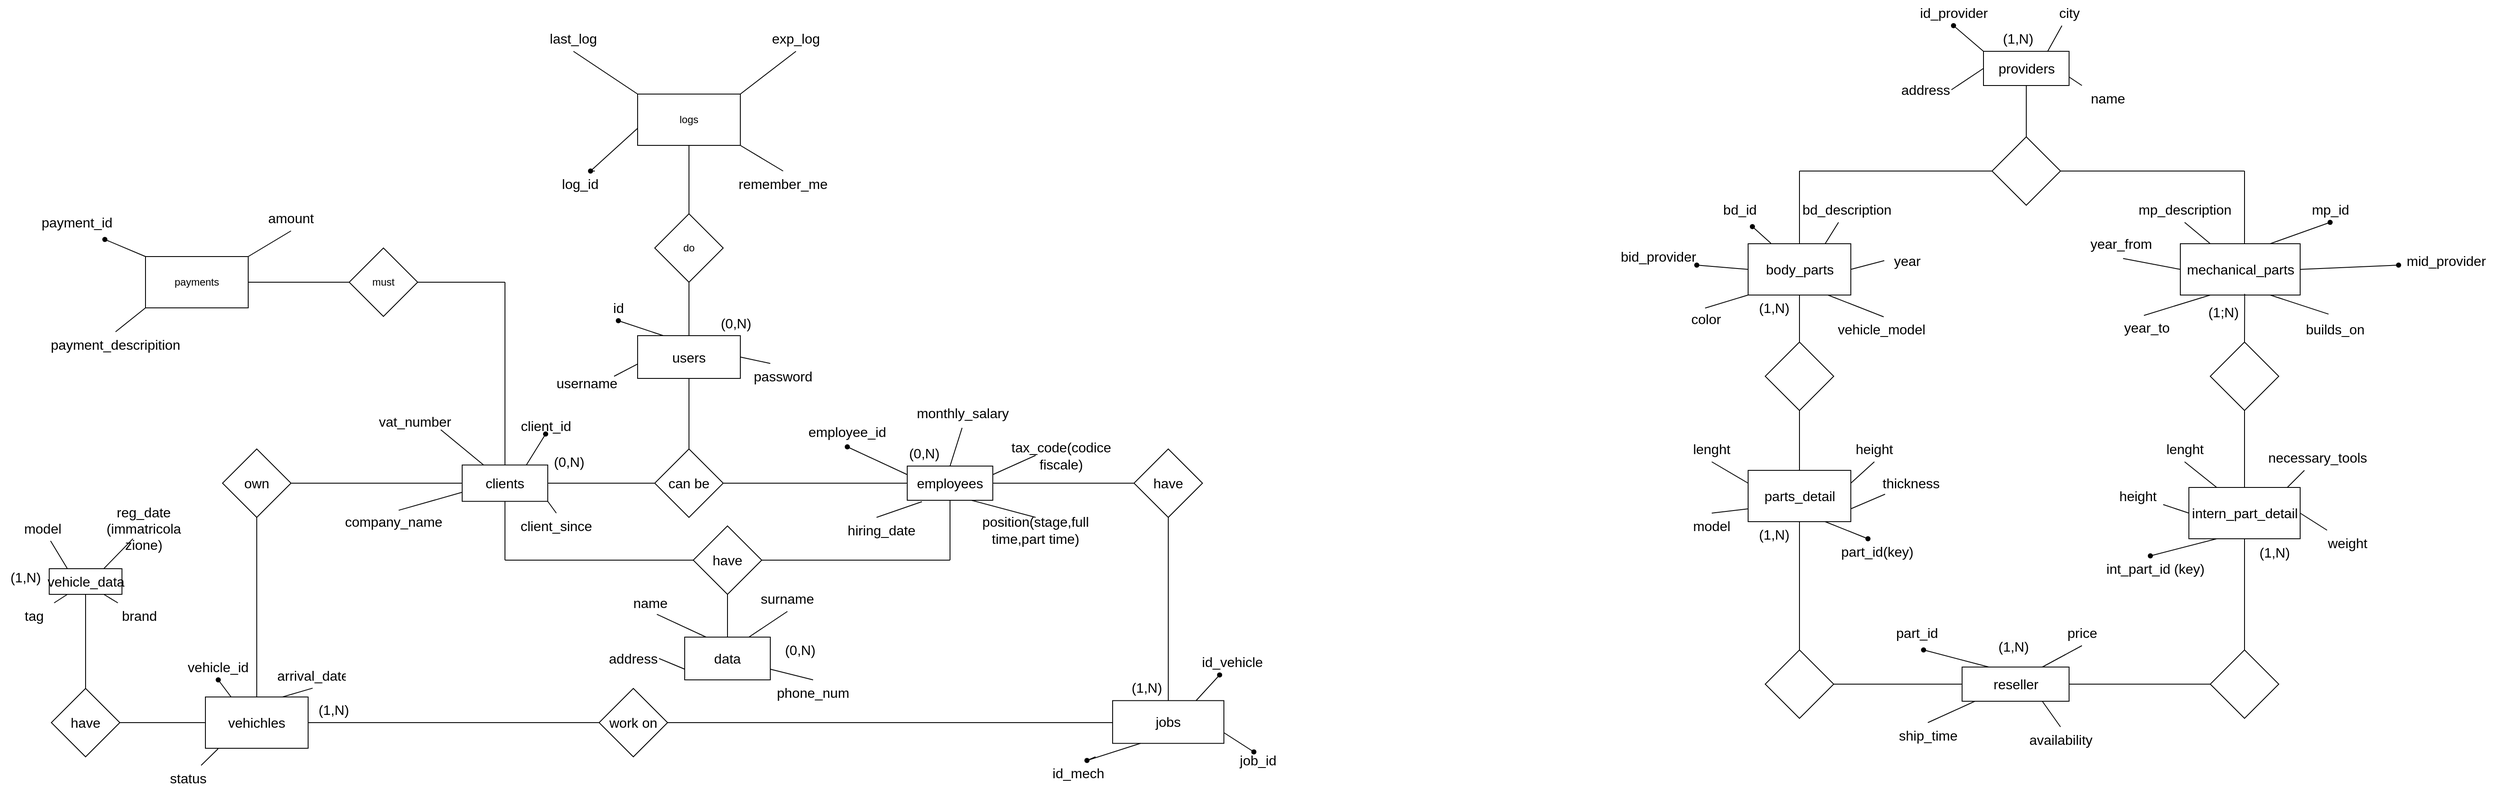 <mxfile version="24.4.0" type="device">
  <diagram id="R2lEEEUBdFMjLlhIrx00" name="Page-1">
    <mxGraphModel dx="19" dy="829" grid="1" gridSize="10" guides="1" tooltips="1" connect="1" arrows="1" fold="1" page="1" pageScale="1" pageWidth="850" pageHeight="1100" math="0" shadow="0" extFonts="Permanent Marker^https://fonts.googleapis.com/css?family=Permanent+Marker">
      <root>
        <mxCell id="0" />
        <mxCell id="1" parent="0" />
        <mxCell id="X9Rjx0ZmzIJkDOcPhMr0-2" value="" style="endArrow=none;html=1;rounded=0;fontSize=12;startSize=8;endSize=8;curved=1;entryX=0.5;entryY=1;entryDx=0;entryDy=0;" parent="1" target="X9Rjx0ZmzIJkDOcPhMr0-139" edge="1">
          <mxGeometry width="50" height="50" relative="1" as="geometry">
            <mxPoint x="1915" y="595" as="sourcePoint" />
            <mxPoint x="1915" y="475" as="targetPoint" />
          </mxGeometry>
        </mxCell>
        <mxCell id="X9Rjx0ZmzIJkDOcPhMr0-3" value="can be" style="rhombus;whiteSpace=wrap;html=1;fontSize=16;" parent="1" vertex="1">
          <mxGeometry x="1875" y="555" width="80" height="80" as="geometry" />
        </mxCell>
        <mxCell id="X9Rjx0ZmzIJkDOcPhMr0-4" value="" style="endArrow=none;html=1;rounded=0;fontSize=12;startSize=8;endSize=8;curved=1;entryX=0;entryY=0.5;entryDx=0;entryDy=0;exitX=1;exitY=0.5;exitDx=0;exitDy=0;" parent="1" source="X9Rjx0ZmzIJkDOcPhMr0-131" target="X9Rjx0ZmzIJkDOcPhMr0-3" edge="1">
          <mxGeometry width="50" height="50" relative="1" as="geometry">
            <mxPoint x="1755" y="595" as="sourcePoint" />
            <mxPoint x="1815" y="605" as="targetPoint" />
          </mxGeometry>
        </mxCell>
        <mxCell id="X9Rjx0ZmzIJkDOcPhMr0-5" value="" style="endArrow=none;html=1;rounded=0;fontSize=12;startSize=8;endSize=8;curved=1;entryX=1;entryY=0.5;entryDx=0;entryDy=0;" parent="1" target="X9Rjx0ZmzIJkDOcPhMr0-3" edge="1">
          <mxGeometry width="50" height="50" relative="1" as="geometry">
            <mxPoint x="2075" y="595" as="sourcePoint" />
            <mxPoint x="1855" y="695" as="targetPoint" />
          </mxGeometry>
        </mxCell>
        <mxCell id="X9Rjx0ZmzIJkDOcPhMr0-6" value="" style="endArrow=none;html=1;rounded=0;fontSize=12;startSize=8;endSize=8;curved=1;exitX=0;exitY=0.5;exitDx=0;exitDy=0;" parent="1" source="X9Rjx0ZmzIJkDOcPhMr0-147" edge="1">
          <mxGeometry width="50" height="50" relative="1" as="geometry">
            <mxPoint x="2160" y="595" as="sourcePoint" />
            <mxPoint x="2075" y="595" as="targetPoint" />
          </mxGeometry>
        </mxCell>
        <mxCell id="X9Rjx0ZmzIJkDOcPhMr0-7" value="" style="endArrow=none;html=1;rounded=0;fontSize=12;startSize=8;endSize=8;curved=1;entryX=0;entryY=0.5;entryDx=0;entryDy=0;exitX=1;exitY=0.5;exitDx=0;exitDy=0;" parent="1" source="X9Rjx0ZmzIJkDOcPhMr0-8" target="X9Rjx0ZmzIJkDOcPhMr0-131" edge="1">
          <mxGeometry width="50" height="50" relative="1" as="geometry">
            <mxPoint x="1690" y="725" as="sourcePoint" />
            <mxPoint x="1640" y="585" as="targetPoint" />
          </mxGeometry>
        </mxCell>
        <mxCell id="X9Rjx0ZmzIJkDOcPhMr0-8" value="own" style="rhombus;whiteSpace=wrap;html=1;fontSize=16;" parent="1" vertex="1">
          <mxGeometry x="1370" y="555" width="80" height="80" as="geometry" />
        </mxCell>
        <mxCell id="X9Rjx0ZmzIJkDOcPhMr0-9" value="have" style="rhombus;whiteSpace=wrap;html=1;fontSize=16;" parent="1" vertex="1">
          <mxGeometry x="2435" y="555" width="80" height="80" as="geometry" />
        </mxCell>
        <mxCell id="X9Rjx0ZmzIJkDOcPhMr0-10" value="" style="endArrow=none;html=1;rounded=0;fontSize=12;startSize=8;endSize=8;curved=1;exitX=1;exitY=0.5;exitDx=0;exitDy=0;entryX=0;entryY=0.5;entryDx=0;entryDy=0;" parent="1" source="X9Rjx0ZmzIJkDOcPhMr0-147" target="X9Rjx0ZmzIJkDOcPhMr0-9" edge="1">
          <mxGeometry width="50" height="50" relative="1" as="geometry">
            <mxPoint x="2280" y="595" as="sourcePoint" />
            <mxPoint x="2200" y="735" as="targetPoint" />
          </mxGeometry>
        </mxCell>
        <mxCell id="X9Rjx0ZmzIJkDOcPhMr0-11" style="edgeStyle=none;curved=1;rounded=0;orthogonalLoop=1;jettySize=auto;html=1;exitX=1;exitY=1;exitDx=0;exitDy=0;fontSize=12;startSize=8;endSize=8;" parent="1" source="X9Rjx0ZmzIJkDOcPhMr0-9" target="X9Rjx0ZmzIJkDOcPhMr0-9" edge="1">
          <mxGeometry relative="1" as="geometry" />
        </mxCell>
        <mxCell id="X9Rjx0ZmzIJkDOcPhMr0-12" value="" style="endArrow=none;html=1;rounded=0;fontSize=12;startSize=8;endSize=8;curved=1;exitX=0.5;exitY=0;exitDx=0;exitDy=0;entryX=0.5;entryY=1;entryDx=0;entryDy=0;" parent="1" source="X9Rjx0ZmzIJkDOcPhMr0-102" target="X9Rjx0ZmzIJkDOcPhMr0-9" edge="1">
          <mxGeometry width="50" height="50" relative="1" as="geometry">
            <mxPoint x="2470" y="845" as="sourcePoint" />
            <mxPoint x="2470.07" y="635" as="targetPoint" />
          </mxGeometry>
        </mxCell>
        <mxCell id="X9Rjx0ZmzIJkDOcPhMr0-13" value="" style="endArrow=none;html=1;rounded=0;fontSize=12;startSize=8;endSize=8;curved=1;entryX=0;entryY=0.5;entryDx=0;entryDy=0;exitX=1;exitY=0.5;exitDx=0;exitDy=0;" parent="1" source="X9Rjx0ZmzIJkDOcPhMr0-114" edge="1">
          <mxGeometry width="50" height="50" relative="1" as="geometry">
            <mxPoint x="1470" y="875" as="sourcePoint" />
            <mxPoint x="2410" y="875" as="targetPoint" />
          </mxGeometry>
        </mxCell>
        <mxCell id="X9Rjx0ZmzIJkDOcPhMr0-14" value="work on" style="rhombus;whiteSpace=wrap;html=1;fontSize=16;" parent="1" vertex="1">
          <mxGeometry x="1810" y="835" width="80" height="80" as="geometry" />
        </mxCell>
        <mxCell id="X9Rjx0ZmzIJkDOcPhMr0-15" value="" style="endArrow=none;html=1;rounded=0;fontSize=12;startSize=8;endSize=8;curved=1;entryX=0;entryY=0.5;entryDx=0;entryDy=0;" parent="1" target="X9Rjx0ZmzIJkDOcPhMr0-114" edge="1">
          <mxGeometry width="50" height="50" relative="1" as="geometry">
            <mxPoint x="1210" y="875" as="sourcePoint" />
            <mxPoint x="1350" y="875" as="targetPoint" />
          </mxGeometry>
        </mxCell>
        <mxCell id="X9Rjx0ZmzIJkDOcPhMr0-16" value="have" style="rhombus;whiteSpace=wrap;html=1;fontSize=16;" parent="1" vertex="1">
          <mxGeometry x="1170" y="835" width="80" height="80" as="geometry" />
        </mxCell>
        <mxCell id="X9Rjx0ZmzIJkDOcPhMr0-17" value="" style="endArrow=none;html=1;rounded=0;fontSize=12;startSize=8;endSize=8;curved=1;exitX=0.5;exitY=0;exitDx=0;exitDy=0;entryX=0.5;entryY=1;entryDx=0;entryDy=0;" parent="1" source="X9Rjx0ZmzIJkDOcPhMr0-16" target="X9Rjx0ZmzIJkDOcPhMr0-122" edge="1">
          <mxGeometry width="50" height="50" relative="1" as="geometry">
            <mxPoint x="1180" y="775" as="sourcePoint" />
            <mxPoint x="1210" y="725" as="targetPoint" />
          </mxGeometry>
        </mxCell>
        <mxCell id="X9Rjx0ZmzIJkDOcPhMr0-22" value="" style="endArrow=none;html=1;rounded=0;fontSize=12;startSize=8;endSize=8;curved=1;entryX=0.5;entryY=0;entryDx=0;entryDy=0;" parent="1" source="X9Rjx0ZmzIJkDOcPhMr0-8" target="X9Rjx0ZmzIJkDOcPhMr0-114" edge="1">
          <mxGeometry width="50" height="50" relative="1" as="geometry">
            <mxPoint x="1410" y="675" as="sourcePoint" />
            <mxPoint x="1410" y="845" as="targetPoint" />
          </mxGeometry>
        </mxCell>
        <mxCell id="X9Rjx0ZmzIJkDOcPhMr0-23" value="" style="endArrow=none;html=1;rounded=0;fontSize=12;startSize=8;endSize=8;curved=1;" parent="1" edge="1">
          <mxGeometry width="50" height="50" relative="1" as="geometry">
            <mxPoint x="1700" y="685" as="sourcePoint" />
            <mxPoint x="1700" y="615" as="targetPoint" />
          </mxGeometry>
        </mxCell>
        <mxCell id="X9Rjx0ZmzIJkDOcPhMr0-24" value="" style="endArrow=none;html=1;rounded=0;fontSize=12;startSize=8;endSize=8;curved=1;exitX=0.5;exitY=1;exitDx=0;exitDy=0;" parent="1" source="X9Rjx0ZmzIJkDOcPhMr0-147" edge="1">
          <mxGeometry width="50" height="50" relative="1" as="geometry">
            <mxPoint x="2220" y="625" as="sourcePoint" />
            <mxPoint x="2220" y="685" as="targetPoint" />
          </mxGeometry>
        </mxCell>
        <mxCell id="X9Rjx0ZmzIJkDOcPhMr0-25" value="" style="endArrow=none;html=1;rounded=0;fontSize=12;startSize=8;endSize=8;curved=1;" parent="1" source="X9Rjx0ZmzIJkDOcPhMr0-27" edge="1">
          <mxGeometry width="50" height="50" relative="1" as="geometry">
            <mxPoint x="1700" y="685" as="sourcePoint" />
            <mxPoint x="2220" y="685" as="targetPoint" />
          </mxGeometry>
        </mxCell>
        <mxCell id="X9Rjx0ZmzIJkDOcPhMr0-26" value="" style="endArrow=none;html=1;rounded=0;fontSize=12;startSize=8;endSize=8;curved=1;" parent="1" target="X9Rjx0ZmzIJkDOcPhMr0-27" edge="1">
          <mxGeometry width="50" height="50" relative="1" as="geometry">
            <mxPoint x="1700" y="685" as="sourcePoint" />
            <mxPoint x="2220" y="685" as="targetPoint" />
          </mxGeometry>
        </mxCell>
        <mxCell id="X9Rjx0ZmzIJkDOcPhMr0-27" value="have" style="rhombus;whiteSpace=wrap;html=1;fontSize=16;" parent="1" vertex="1">
          <mxGeometry x="1920" y="645" width="80" height="80" as="geometry" />
        </mxCell>
        <mxCell id="X9Rjx0ZmzIJkDOcPhMr0-28" value="" style="endArrow=none;html=1;rounded=0;fontSize=12;startSize=8;endSize=8;curved=1;entryX=0.5;entryY=1;entryDx=0;entryDy=0;exitX=0.5;exitY=0;exitDx=0;exitDy=0;" parent="1" source="X9Rjx0ZmzIJkDOcPhMr0-160" target="X9Rjx0ZmzIJkDOcPhMr0-27" edge="1">
          <mxGeometry width="50" height="50" relative="1" as="geometry">
            <mxPoint x="1960" y="775" as="sourcePoint" />
            <mxPoint x="1970" y="735" as="targetPoint" />
          </mxGeometry>
        </mxCell>
        <mxCell id="X9Rjx0ZmzIJkDOcPhMr0-29" value="" style="endArrow=none;html=1;rounded=0;fontSize=12;startSize=8;endSize=8;curved=1;entryX=0.5;entryY=1;entryDx=0;entryDy=0;" parent="1" target="X9Rjx0ZmzIJkDOcPhMr0-91" edge="1">
          <mxGeometry width="50" height="50" relative="1" as="geometry">
            <mxPoint x="3477.5" y="210" as="sourcePoint" />
            <mxPoint x="3477.5" y="140" as="targetPoint" />
          </mxGeometry>
        </mxCell>
        <mxCell id="X9Rjx0ZmzIJkDOcPhMr0-30" value="" style="rhombus;whiteSpace=wrap;html=1;fontSize=16;" parent="1" vertex="1">
          <mxGeometry x="3437.5" y="190" width="80" height="80" as="geometry" />
        </mxCell>
        <mxCell id="X9Rjx0ZmzIJkDOcPhMr0-31" value="" style="endArrow=none;html=1;rounded=0;fontSize=12;startSize=8;endSize=8;curved=1;exitX=1;exitY=0.5;exitDx=0;exitDy=0;" parent="1" source="X9Rjx0ZmzIJkDOcPhMr0-30" edge="1">
          <mxGeometry width="50" height="50" relative="1" as="geometry">
            <mxPoint x="3552.5" y="260" as="sourcePoint" />
            <mxPoint x="3732.5" y="230" as="targetPoint" />
          </mxGeometry>
        </mxCell>
        <mxCell id="X9Rjx0ZmzIJkDOcPhMr0-32" value="" style="endArrow=none;html=1;rounded=0;fontSize=12;startSize=8;endSize=8;curved=1;entryX=0;entryY=0.5;entryDx=0;entryDy=0;" parent="1" target="X9Rjx0ZmzIJkDOcPhMr0-30" edge="1">
          <mxGeometry width="50" height="50" relative="1" as="geometry">
            <mxPoint x="3212.5" y="230" as="sourcePoint" />
            <mxPoint x="3362.5" y="220" as="targetPoint" />
          </mxGeometry>
        </mxCell>
        <mxCell id="X9Rjx0ZmzIJkDOcPhMr0-33" value="" style="endArrow=none;html=1;rounded=0;fontSize=12;startSize=8;endSize=8;curved=1;exitX=0.5;exitY=0.083;exitDx=0;exitDy=0;exitPerimeter=0;" parent="1" source="X9Rjx0ZmzIJkDOcPhMr0-34" edge="1">
          <mxGeometry width="50" height="50" relative="1" as="geometry">
            <mxPoint x="3212.5" y="310" as="sourcePoint" />
            <mxPoint x="3212.5" y="230" as="targetPoint" />
          </mxGeometry>
        </mxCell>
        <mxCell id="X9Rjx0ZmzIJkDOcPhMr0-34" value="body_parts" style="rounded=0;whiteSpace=wrap;html=1;fontSize=16;" parent="1" vertex="1">
          <mxGeometry x="3152.5" y="315" width="120" height="60" as="geometry" />
        </mxCell>
        <mxCell id="X9Rjx0ZmzIJkDOcPhMr0-35" value="" style="endArrow=none;html=1;rounded=0;fontSize=12;startSize=8;endSize=8;curved=1;exitX=0.75;exitY=0;exitDx=0;exitDy=0;" parent="1" source="X9Rjx0ZmzIJkDOcPhMr0-34" target="X9Rjx0ZmzIJkDOcPhMr0-36" edge="1">
          <mxGeometry width="50" height="50" relative="1" as="geometry">
            <mxPoint x="3237.5" y="295" as="sourcePoint" />
            <mxPoint x="3267.5" y="275" as="targetPoint" />
          </mxGeometry>
        </mxCell>
        <mxCell id="X9Rjx0ZmzIJkDOcPhMr0-36" value="bd_description" style="text;html=1;strokeColor=none;fillColor=none;align=center;verticalAlign=middle;whiteSpace=wrap;rounded=0;fontSize=16;" parent="1" vertex="1">
          <mxGeometry x="3237.5" y="260.0" width="60" height="30" as="geometry" />
        </mxCell>
        <mxCell id="X9Rjx0ZmzIJkDOcPhMr0-37" value="" style="endArrow=none;html=1;rounded=0;fontSize=12;startSize=8;endSize=8;curved=1;entryX=0.222;entryY=-0.008;entryDx=0;entryDy=0;entryPerimeter=0;exitDx=0;exitDy=0;" parent="1" source="X9Rjx0ZmzIJkDOcPhMr0-41" target="X9Rjx0ZmzIJkDOcPhMr0-34" edge="1">
          <mxGeometry width="50" height="50" relative="1" as="geometry">
            <mxPoint x="3157.5" y="295" as="sourcePoint" />
            <mxPoint x="3122.5" y="240" as="targetPoint" />
          </mxGeometry>
        </mxCell>
        <mxCell id="X9Rjx0ZmzIJkDOcPhMr0-38" value="bd_id" style="text;html=1;strokeColor=none;fillColor=none;align=center;verticalAlign=middle;whiteSpace=wrap;rounded=0;fontSize=16;" parent="1" vertex="1">
          <mxGeometry x="3112.5" y="260" width="60" height="30" as="geometry" />
        </mxCell>
        <mxCell id="X9Rjx0ZmzIJkDOcPhMr0-39" value="" style="endArrow=none;html=1;rounded=0;fontSize=12;startSize=8;endSize=8;curved=1;entryX=0;entryY=0.5;entryDx=0;entryDy=0;" parent="1" target="X9Rjx0ZmzIJkDOcPhMr0-34" edge="1">
          <mxGeometry width="50" height="50" relative="1" as="geometry">
            <mxPoint x="3092.5" y="340" as="sourcePoint" />
            <mxPoint x="3362.5" y="375" as="targetPoint" />
          </mxGeometry>
        </mxCell>
        <mxCell id="X9Rjx0ZmzIJkDOcPhMr0-40" value="bid_provider&amp;nbsp;" style="text;html=1;strokeColor=none;fillColor=none;align=center;verticalAlign=middle;whiteSpace=wrap;rounded=0;fontSize=16;" parent="1" vertex="1">
          <mxGeometry x="3020" y="315" width="60" height="30" as="geometry" />
        </mxCell>
        <mxCell id="X9Rjx0ZmzIJkDOcPhMr0-41" value="" style="shape=waypoint;sketch=0;fillStyle=solid;size=6;pointerEvents=1;points=[];fillColor=none;resizable=0;rotatable=0;perimeter=centerPerimeter;snapToPoint=1;fontSize=16;" parent="1" vertex="1">
          <mxGeometry x="3147.5" y="285" width="20" height="20" as="geometry" />
        </mxCell>
        <mxCell id="X9Rjx0ZmzIJkDOcPhMr0-42" value="" style="endArrow=none;html=1;rounded=0;fontSize=12;startSize=8;endSize=8;curved=1;" parent="1" edge="1">
          <mxGeometry width="50" height="50" relative="1" as="geometry">
            <mxPoint x="3732.5" y="320" as="sourcePoint" />
            <mxPoint x="3732.5" y="230" as="targetPoint" />
          </mxGeometry>
        </mxCell>
        <mxCell id="X9Rjx0ZmzIJkDOcPhMr0-43" value="mechanical_parts" style="rounded=0;whiteSpace=wrap;html=1;fontSize=16;" parent="1" vertex="1">
          <mxGeometry x="3657.5" y="315" width="140" height="60" as="geometry" />
        </mxCell>
        <mxCell id="X9Rjx0ZmzIJkDOcPhMr0-44" value="" style="endArrow=none;html=1;rounded=0;fontSize=12;startSize=8;endSize=8;curved=1;entryX=0.75;entryY=0;entryDx=0;entryDy=0;" parent="1" source="X9Rjx0ZmzIJkDOcPhMr0-48" target="X9Rjx0ZmzIJkDOcPhMr0-43" edge="1">
          <mxGeometry width="50" height="50" relative="1" as="geometry">
            <mxPoint x="3832.5" y="290" as="sourcePoint" />
            <mxPoint x="3912.5" y="420" as="targetPoint" />
          </mxGeometry>
        </mxCell>
        <mxCell id="X9Rjx0ZmzIJkDOcPhMr0-45" value="mp_id" style="text;html=1;strokeColor=none;fillColor=none;align=center;verticalAlign=middle;whiteSpace=wrap;rounded=0;fontSize=16;" parent="1" vertex="1">
          <mxGeometry x="3802.5" y="260" width="60" height="30" as="geometry" />
        </mxCell>
        <mxCell id="X9Rjx0ZmzIJkDOcPhMr0-46" value="mp_description" style="text;html=1;strokeColor=none;fillColor=none;align=center;verticalAlign=middle;whiteSpace=wrap;rounded=0;fontSize=16;" parent="1" vertex="1">
          <mxGeometry x="3632.5" y="260" width="60" height="30" as="geometry" />
        </mxCell>
        <mxCell id="X9Rjx0ZmzIJkDOcPhMr0-47" value="" style="endArrow=none;html=1;rounded=0;fontSize=12;startSize=8;endSize=8;curved=1;entryDx=0;entryDy=0;" parent="1" target="X9Rjx0ZmzIJkDOcPhMr0-48" edge="1">
          <mxGeometry width="50" height="50" relative="1" as="geometry">
            <mxPoint x="3832.5" y="290" as="sourcePoint" />
            <mxPoint x="3762.5" y="315" as="targetPoint" />
          </mxGeometry>
        </mxCell>
        <mxCell id="X9Rjx0ZmzIJkDOcPhMr0-48" value="" style="shape=waypoint;sketch=0;fillStyle=solid;size=6;pointerEvents=1;points=[];fillColor=none;resizable=0;rotatable=0;perimeter=centerPerimeter;snapToPoint=1;fontSize=16;" parent="1" vertex="1">
          <mxGeometry x="3822.5" y="280" width="20" height="20" as="geometry" />
        </mxCell>
        <mxCell id="X9Rjx0ZmzIJkDOcPhMr0-49" value="" style="endArrow=none;html=1;rounded=0;fontSize=12;startSize=8;endSize=8;curved=1;entryX=0.25;entryY=0;entryDx=0;entryDy=0;exitX=0.5;exitY=1;exitDx=0;exitDy=0;" parent="1" source="X9Rjx0ZmzIJkDOcPhMr0-46" target="X9Rjx0ZmzIJkDOcPhMr0-43" edge="1">
          <mxGeometry width="50" height="50" relative="1" as="geometry">
            <mxPoint x="3662.5" y="290" as="sourcePoint" />
            <mxPoint x="3662.5" y="270" as="targetPoint" />
          </mxGeometry>
        </mxCell>
        <mxCell id="X9Rjx0ZmzIJkDOcPhMr0-50" value="" style="endArrow=none;html=1;rounded=0;fontSize=12;startSize=8;endSize=8;curved=1;entryX=0.537;entryY=0.978;entryDx=0;entryDy=0;entryPerimeter=0;" parent="1" target="X9Rjx0ZmzIJkDOcPhMr0-43" edge="1">
          <mxGeometry width="50" height="50" relative="1" as="geometry">
            <mxPoint x="3732.5" y="430" as="sourcePoint" />
            <mxPoint x="3732.5" y="380" as="targetPoint" />
          </mxGeometry>
        </mxCell>
        <mxCell id="X9Rjx0ZmzIJkDOcPhMr0-51" value="" style="rhombus;whiteSpace=wrap;html=1;fontSize=16;" parent="1" vertex="1">
          <mxGeometry x="3692.5" y="430" width="80" height="80" as="geometry" />
        </mxCell>
        <mxCell id="X9Rjx0ZmzIJkDOcPhMr0-52" value="" style="endArrow=none;html=1;rounded=0;fontSize=12;startSize=8;endSize=8;curved=1;entryX=0.5;entryY=1;entryDx=0;entryDy=0;exitX=0.5;exitY=0;exitDx=0;exitDy=0;" parent="1" source="X9Rjx0ZmzIJkDOcPhMr0-53" target="X9Rjx0ZmzIJkDOcPhMr0-51" edge="1">
          <mxGeometry width="50" height="50" relative="1" as="geometry">
            <mxPoint x="3737.08" y="610" as="sourcePoint" />
            <mxPoint x="3737.08" y="550" as="targetPoint" />
          </mxGeometry>
        </mxCell>
        <mxCell id="X9Rjx0ZmzIJkDOcPhMr0-53" value="intern_part_detail" style="rounded=0;whiteSpace=wrap;html=1;fontSize=16;" parent="1" vertex="1">
          <mxGeometry x="3667.5" y="600" width="130" height="60" as="geometry" />
        </mxCell>
        <mxCell id="X9Rjx0ZmzIJkDOcPhMr0-54" value="" style="endArrow=none;html=1;rounded=0;fontSize=12;startSize=8;endSize=8;curved=1;entryX=0.25;entryY=0;entryDx=0;entryDy=0;exitX=0.5;exitY=1;exitDx=0;exitDy=0;" parent="1" source="X9Rjx0ZmzIJkDOcPhMr0-55" target="X9Rjx0ZmzIJkDOcPhMr0-53" edge="1">
          <mxGeometry width="50" height="50" relative="1" as="geometry">
            <mxPoint x="3662.5" y="570" as="sourcePoint" />
            <mxPoint x="3627.5" y="540" as="targetPoint" />
          </mxGeometry>
        </mxCell>
        <mxCell id="X9Rjx0ZmzIJkDOcPhMr0-55" value="lenght" style="text;html=1;strokeColor=none;fillColor=none;align=center;verticalAlign=middle;whiteSpace=wrap;rounded=0;fontSize=16;" parent="1" vertex="1">
          <mxGeometry x="3632.5" y="540" width="60" height="30" as="geometry" />
        </mxCell>
        <mxCell id="X9Rjx0ZmzIJkDOcPhMr0-56" value="" style="endArrow=none;html=1;rounded=0;fontSize=12;startSize=8;endSize=8;curved=1;" parent="1" target="X9Rjx0ZmzIJkDOcPhMr0-61" edge="1">
          <mxGeometry width="50" height="50" relative="1" as="geometry">
            <mxPoint x="3782.5" y="600" as="sourcePoint" />
            <mxPoint x="3808.214" y="580" as="targetPoint" />
          </mxGeometry>
        </mxCell>
        <mxCell id="X9Rjx0ZmzIJkDOcPhMr0-57" value="" style="endArrow=none;html=1;rounded=0;fontSize=12;startSize=8;endSize=8;curved=1;exitX=0;exitY=0.5;exitDx=0;exitDy=0;" parent="1" source="X9Rjx0ZmzIJkDOcPhMr0-53" target="X9Rjx0ZmzIJkDOcPhMr0-58" edge="1">
          <mxGeometry width="50" height="50" relative="1" as="geometry">
            <mxPoint x="3632.5" y="640" as="sourcePoint" />
            <mxPoint x="3677.5" y="630" as="targetPoint" />
          </mxGeometry>
        </mxCell>
        <mxCell id="X9Rjx0ZmzIJkDOcPhMr0-58" value="height" style="text;html=1;strokeColor=none;fillColor=none;align=center;verticalAlign=middle;whiteSpace=wrap;rounded=0;fontSize=16;" parent="1" vertex="1">
          <mxGeometry x="3577.5" y="595" width="60" height="30" as="geometry" />
        </mxCell>
        <mxCell id="X9Rjx0ZmzIJkDOcPhMr0-59" value="" style="endArrow=none;html=1;rounded=0;fontSize=12;startSize=8;endSize=8;curved=1;exitX=1;exitY=0.5;exitDx=0;exitDy=0;" parent="1" source="X9Rjx0ZmzIJkDOcPhMr0-53" target="X9Rjx0ZmzIJkDOcPhMr0-60" edge="1">
          <mxGeometry width="50" height="50" relative="1" as="geometry">
            <mxPoint x="3812.5" y="630" as="sourcePoint" />
            <mxPoint x="3842.5" y="650" as="targetPoint" />
          </mxGeometry>
        </mxCell>
        <mxCell id="X9Rjx0ZmzIJkDOcPhMr0-60" value="weight" style="text;html=1;strokeColor=none;fillColor=none;align=center;verticalAlign=middle;whiteSpace=wrap;rounded=0;fontSize=16;" parent="1" vertex="1">
          <mxGeometry x="3822.5" y="650" width="60" height="30" as="geometry" />
        </mxCell>
        <mxCell id="X9Rjx0ZmzIJkDOcPhMr0-61" value="necessary_tools" style="text;html=1;strokeColor=none;fillColor=none;align=center;verticalAlign=middle;whiteSpace=wrap;rounded=0;fontSize=16;" parent="1" vertex="1">
          <mxGeometry x="3752.5" y="550" width="130" height="30" as="geometry" />
        </mxCell>
        <mxCell id="X9Rjx0ZmzIJkDOcPhMr0-62" value="" style="endArrow=none;html=1;rounded=0;fontSize=12;startSize=8;endSize=8;curved=1;entryX=0.5;entryY=1;entryDx=0;entryDy=0;" parent="1" target="X9Rjx0ZmzIJkDOcPhMr0-34" edge="1">
          <mxGeometry width="50" height="50" relative="1" as="geometry">
            <mxPoint x="3212.5" y="430" as="sourcePoint" />
            <mxPoint x="3212.5" y="380" as="targetPoint" />
          </mxGeometry>
        </mxCell>
        <mxCell id="X9Rjx0ZmzIJkDOcPhMr0-63" value="" style="rhombus;whiteSpace=wrap;html=1;fontSize=16;" parent="1" vertex="1">
          <mxGeometry x="3172.5" y="430" width="80" height="80" as="geometry" />
        </mxCell>
        <mxCell id="X9Rjx0ZmzIJkDOcPhMr0-64" value="" style="endArrow=none;html=1;rounded=0;fontSize=12;startSize=8;endSize=8;curved=1;entryX=0.5;entryY=1;entryDx=0;entryDy=0;" parent="1" source="X9Rjx0ZmzIJkDOcPhMr0-74" target="X9Rjx0ZmzIJkDOcPhMr0-63" edge="1">
          <mxGeometry width="50" height="50" relative="1" as="geometry">
            <mxPoint x="3215" y="610" as="sourcePoint" />
            <mxPoint x="3215" y="540" as="targetPoint" />
          </mxGeometry>
        </mxCell>
        <mxCell id="X9Rjx0ZmzIJkDOcPhMr0-65" value="" style="endArrow=none;html=1;rounded=0;fontSize=12;startSize=8;endSize=8;curved=1;exitX=1;exitY=0.25;exitDx=0;exitDy=0;entryX=0.5;entryY=1;entryDx=0;entryDy=0;" parent="1" source="X9Rjx0ZmzIJkDOcPhMr0-74" target="X9Rjx0ZmzIJkDOcPhMr0-66" edge="1">
          <mxGeometry width="50" height="50" relative="1" as="geometry">
            <mxPoint x="3240" y="600" as="sourcePoint" />
            <mxPoint x="3270" y="570" as="targetPoint" />
          </mxGeometry>
        </mxCell>
        <mxCell id="X9Rjx0ZmzIJkDOcPhMr0-66" value="height" style="text;html=1;strokeColor=none;fillColor=none;align=center;verticalAlign=middle;whiteSpace=wrap;rounded=0;fontSize=16;" parent="1" vertex="1">
          <mxGeometry x="3270" y="540" width="60" height="30" as="geometry" />
        </mxCell>
        <mxCell id="X9Rjx0ZmzIJkDOcPhMr0-67" value="" style="endArrow=none;html=1;rounded=0;fontSize=12;startSize=8;endSize=8;curved=1;entryX=0;entryY=0.25;entryDx=0;entryDy=0;exitX=0.5;exitY=1;exitDx=0;exitDy=0;" parent="1" source="X9Rjx0ZmzIJkDOcPhMr0-68" target="X9Rjx0ZmzIJkDOcPhMr0-74" edge="1">
          <mxGeometry width="50" height="50" relative="1" as="geometry">
            <mxPoint x="3110" y="590" as="sourcePoint" />
            <mxPoint x="3140" y="590" as="targetPoint" />
          </mxGeometry>
        </mxCell>
        <mxCell id="X9Rjx0ZmzIJkDOcPhMr0-68" value="lenght" style="text;html=1;strokeColor=none;fillColor=none;align=center;verticalAlign=middle;whiteSpace=wrap;rounded=0;fontSize=16;" parent="1" vertex="1">
          <mxGeometry x="3080" y="540" width="60" height="30" as="geometry" />
        </mxCell>
        <mxCell id="X9Rjx0ZmzIJkDOcPhMr0-69" value="" style="endArrow=none;html=1;rounded=0;fontSize=12;startSize=8;endSize=8;curved=1;exitX=1;exitY=0.75;exitDx=0;exitDy=0;" parent="1" source="X9Rjx0ZmzIJkDOcPhMr0-74" target="X9Rjx0ZmzIJkDOcPhMr0-70" edge="1">
          <mxGeometry width="50" height="50" relative="1" as="geometry">
            <mxPoint x="3277.5" y="650" as="sourcePoint" />
            <mxPoint x="3300" y="670" as="targetPoint" />
          </mxGeometry>
        </mxCell>
        <mxCell id="X9Rjx0ZmzIJkDOcPhMr0-70" value="thickness" style="text;html=1;strokeColor=none;fillColor=none;align=center;verticalAlign=middle;whiteSpace=wrap;rounded=0;fontSize=16;" parent="1" vertex="1">
          <mxGeometry x="3312.5" y="580" width="60" height="30" as="geometry" />
        </mxCell>
        <mxCell id="X9Rjx0ZmzIJkDOcPhMr0-71" value="" style="endArrow=none;html=1;rounded=0;fontSize=12;startSize=8;endSize=8;curved=1;entryX=0;entryY=0.75;entryDx=0;entryDy=0;exitX=0.5;exitY=0;exitDx=0;exitDy=0;" parent="1" source="X9Rjx0ZmzIJkDOcPhMr0-72" target="X9Rjx0ZmzIJkDOcPhMr0-74" edge="1">
          <mxGeometry width="50" height="50" relative="1" as="geometry">
            <mxPoint x="3100" y="670" as="sourcePoint" />
            <mxPoint x="3107.5" y="660" as="targetPoint" />
          </mxGeometry>
        </mxCell>
        <mxCell id="X9Rjx0ZmzIJkDOcPhMr0-72" value="model" style="text;html=1;strokeColor=none;fillColor=none;align=center;verticalAlign=middle;whiteSpace=wrap;rounded=0;fontSize=16;" parent="1" vertex="1">
          <mxGeometry x="3080" y="630" width="60" height="30" as="geometry" />
        </mxCell>
        <mxCell id="X9Rjx0ZmzIJkDOcPhMr0-73" value="" style="endArrow=none;html=1;rounded=0;fontSize=12;startSize=8;endSize=8;curved=1;entryX=0.5;entryY=1;entryDx=0;entryDy=0;" parent="1" target="X9Rjx0ZmzIJkDOcPhMr0-74" edge="1">
          <mxGeometry width="50" height="50" relative="1" as="geometry">
            <mxPoint x="3215" y="610" as="sourcePoint" />
            <mxPoint x="3215" y="540" as="targetPoint" />
          </mxGeometry>
        </mxCell>
        <mxCell id="X9Rjx0ZmzIJkDOcPhMr0-74" value="parts_detail" style="rounded=0;whiteSpace=wrap;html=1;fontSize=16;" parent="1" vertex="1">
          <mxGeometry x="3152.5" y="580" width="120" height="60" as="geometry" />
        </mxCell>
        <mxCell id="X9Rjx0ZmzIJkDOcPhMr0-75" value="" style="endArrow=none;html=1;rounded=0;fontSize=12;startSize=8;endSize=8;curved=1;entryX=0.5;entryY=1;entryDx=0;entryDy=0;" parent="1" target="X9Rjx0ZmzIJkDOcPhMr0-74" edge="1">
          <mxGeometry width="50" height="50" relative="1" as="geometry">
            <mxPoint x="3212.5" y="790" as="sourcePoint" />
            <mxPoint x="3202.5" y="740" as="targetPoint" />
          </mxGeometry>
        </mxCell>
        <mxCell id="X9Rjx0ZmzIJkDOcPhMr0-76" value="" style="endArrow=none;html=1;rounded=0;fontSize=12;startSize=8;endSize=8;curved=1;" parent="1" edge="1">
          <mxGeometry width="50" height="50" relative="1" as="geometry">
            <mxPoint x="3732.5" y="790" as="sourcePoint" />
            <mxPoint x="3732.5" y="660" as="targetPoint" />
          </mxGeometry>
        </mxCell>
        <mxCell id="X9Rjx0ZmzIJkDOcPhMr0-77" value="" style="rhombus;whiteSpace=wrap;html=1;fontSize=16;" parent="1" vertex="1">
          <mxGeometry x="3172.5" y="790" width="80" height="80" as="geometry" />
        </mxCell>
        <mxCell id="X9Rjx0ZmzIJkDOcPhMr0-78" value="" style="rhombus;whiteSpace=wrap;html=1;fontSize=16;" parent="1" vertex="1">
          <mxGeometry x="3692.5" y="790" width="80" height="80" as="geometry" />
        </mxCell>
        <mxCell id="X9Rjx0ZmzIJkDOcPhMr0-79" value="reseller" style="rounded=0;whiteSpace=wrap;html=1;fontSize=16;" parent="1" vertex="1">
          <mxGeometry x="3402.5" y="810" width="125" height="40" as="geometry" />
        </mxCell>
        <mxCell id="X9Rjx0ZmzIJkDOcPhMr0-80" value="" style="endArrow=none;html=1;rounded=0;fontSize=12;startSize=8;endSize=8;curved=1;exitX=0.25;exitY=0;exitDx=0;exitDy=0;" parent="1" source="X9Rjx0ZmzIJkDOcPhMr0-79" target="X9Rjx0ZmzIJkDOcPhMr0-82" edge="1">
          <mxGeometry width="50" height="50" relative="1" as="geometry">
            <mxPoint x="3407.5" y="800" as="sourcePoint" />
            <mxPoint x="3407.5" y="770" as="targetPoint" />
          </mxGeometry>
        </mxCell>
        <mxCell id="X9Rjx0ZmzIJkDOcPhMr0-81" value="part_id" style="text;html=1;strokeColor=none;fillColor=none;align=center;verticalAlign=middle;whiteSpace=wrap;rounded=0;fontSize=16;" parent="1" vertex="1">
          <mxGeometry x="3320" y="755" width="60" height="30" as="geometry" />
        </mxCell>
        <mxCell id="X9Rjx0ZmzIJkDOcPhMr0-82" value="" style="shape=waypoint;sketch=0;fillStyle=solid;size=6;pointerEvents=1;points=[];fillColor=none;resizable=0;rotatable=0;perimeter=centerPerimeter;snapToPoint=1;fontSize=16;" parent="1" vertex="1">
          <mxGeometry x="3347.5" y="780" width="20" height="20" as="geometry" />
        </mxCell>
        <mxCell id="X9Rjx0ZmzIJkDOcPhMr0-83" value="" style="endArrow=none;html=1;rounded=0;fontSize=12;startSize=8;endSize=8;curved=1;exitX=0.5;exitY=0;exitDx=0;exitDy=0;" parent="1" source="X9Rjx0ZmzIJkDOcPhMr0-84" edge="1">
          <mxGeometry width="50" height="50" relative="1" as="geometry">
            <mxPoint x="3387.5" y="880" as="sourcePoint" />
            <mxPoint x="3417.5" y="850" as="targetPoint" />
          </mxGeometry>
        </mxCell>
        <mxCell id="X9Rjx0ZmzIJkDOcPhMr0-84" value="ship_time" style="text;html=1;strokeColor=none;fillColor=none;align=center;verticalAlign=middle;whiteSpace=wrap;rounded=0;fontSize=16;" parent="1" vertex="1">
          <mxGeometry x="3332.5" y="875" width="60" height="30" as="geometry" />
        </mxCell>
        <mxCell id="X9Rjx0ZmzIJkDOcPhMr0-85" value="" style="endArrow=none;html=1;rounded=0;fontSize=12;startSize=8;endSize=8;curved=1;exitX=0.75;exitY=0;exitDx=0;exitDy=0;entryX=0.5;entryY=1;entryDx=0;entryDy=0;" parent="1" source="X9Rjx0ZmzIJkDOcPhMr0-79" target="X9Rjx0ZmzIJkDOcPhMr0-86" edge="1">
          <mxGeometry width="50" height="50" relative="1" as="geometry">
            <mxPoint x="3477.5" y="795" as="sourcePoint" />
            <mxPoint x="3497.5" y="770" as="targetPoint" />
          </mxGeometry>
        </mxCell>
        <mxCell id="X9Rjx0ZmzIJkDOcPhMr0-86" value="price" style="text;html=1;strokeColor=none;fillColor=none;align=center;verticalAlign=middle;whiteSpace=wrap;rounded=0;fontSize=16;" parent="1" vertex="1">
          <mxGeometry x="3512.5" y="755" width="60" height="30" as="geometry" />
        </mxCell>
        <mxCell id="X9Rjx0ZmzIJkDOcPhMr0-87" value="" style="endArrow=none;html=1;rounded=0;fontSize=12;startSize=8;endSize=8;curved=1;exitX=0.75;exitY=1;exitDx=0;exitDy=0;entryX=0.5;entryY=0;entryDx=0;entryDy=0;" parent="1" source="X9Rjx0ZmzIJkDOcPhMr0-79" target="X9Rjx0ZmzIJkDOcPhMr0-88" edge="1">
          <mxGeometry width="50" height="50" relative="1" as="geometry">
            <mxPoint x="3492.5" y="920" as="sourcePoint" />
            <mxPoint x="3507.5" y="880" as="targetPoint" />
          </mxGeometry>
        </mxCell>
        <mxCell id="X9Rjx0ZmzIJkDOcPhMr0-88" value="availability" style="text;html=1;strokeColor=none;fillColor=none;align=center;verticalAlign=middle;whiteSpace=wrap;rounded=0;fontSize=16;" parent="1" vertex="1">
          <mxGeometry x="3487.5" y="880" width="60" height="30" as="geometry" />
        </mxCell>
        <mxCell id="X9Rjx0ZmzIJkDOcPhMr0-89" value="" style="endArrow=none;html=1;rounded=0;fontSize=12;startSize=8;endSize=8;curved=1;exitX=1;exitY=0.5;exitDx=0;exitDy=0;entryX=0;entryY=0.5;entryDx=0;entryDy=0;" parent="1" source="X9Rjx0ZmzIJkDOcPhMr0-77" target="X9Rjx0ZmzIJkDOcPhMr0-79" edge="1">
          <mxGeometry width="50" height="50" relative="1" as="geometry">
            <mxPoint x="3272.5" y="850" as="sourcePoint" />
            <mxPoint x="3322.5" y="800" as="targetPoint" />
          </mxGeometry>
        </mxCell>
        <mxCell id="X9Rjx0ZmzIJkDOcPhMr0-90" value="" style="endArrow=none;html=1;rounded=0;fontSize=12;startSize=8;endSize=8;curved=1;exitX=1;exitY=0.5;exitDx=0;exitDy=0;entryX=0;entryY=0.5;entryDx=0;entryDy=0;" parent="1" source="X9Rjx0ZmzIJkDOcPhMr0-79" target="X9Rjx0ZmzIJkDOcPhMr0-78" edge="1">
          <mxGeometry width="50" height="50" relative="1" as="geometry">
            <mxPoint x="3562.5" y="840" as="sourcePoint" />
            <mxPoint x="3612.5" y="790" as="targetPoint" />
          </mxGeometry>
        </mxCell>
        <mxCell id="X9Rjx0ZmzIJkDOcPhMr0-91" value="providers" style="rounded=0;whiteSpace=wrap;html=1;fontSize=16;" parent="1" vertex="1">
          <mxGeometry x="3427.5" y="90" width="100" height="40" as="geometry" />
        </mxCell>
        <mxCell id="X9Rjx0ZmzIJkDOcPhMr0-92" style="edgeStyle=none;curved=1;rounded=0;orthogonalLoop=1;jettySize=auto;html=1;entryX=0;entryY=0.5;entryDx=0;entryDy=0;fontSize=12;startSize=8;endSize=8;" parent="1" source="X9Rjx0ZmzIJkDOcPhMr0-91" target="X9Rjx0ZmzIJkDOcPhMr0-91" edge="1">
          <mxGeometry relative="1" as="geometry" />
        </mxCell>
        <mxCell id="X9Rjx0ZmzIJkDOcPhMr0-93" value="" style="endArrow=none;html=1;rounded=0;fontSize=12;startSize=8;endSize=8;curved=1;entryX=0;entryY=0;entryDx=0;entryDy=0;exitX=0.688;exitY=0.788;exitDx=0;exitDy=0;exitPerimeter=0;" parent="1" source="X9Rjx0ZmzIJkDOcPhMr0-94" target="X9Rjx0ZmzIJkDOcPhMr0-91" edge="1">
          <mxGeometry width="50" height="50" relative="1" as="geometry">
            <mxPoint x="3417.5" y="85" as="sourcePoint" />
            <mxPoint x="3397.5" y="75" as="targetPoint" />
          </mxGeometry>
        </mxCell>
        <mxCell id="X9Rjx0ZmzIJkDOcPhMr0-94" value="" style="shape=waypoint;sketch=0;fillStyle=solid;size=6;pointerEvents=1;points=[];fillColor=none;resizable=0;rotatable=0;perimeter=centerPerimeter;snapToPoint=1;fontSize=16;" parent="1" vertex="1">
          <mxGeometry x="3382.5" y="50" width="20" height="20" as="geometry" />
        </mxCell>
        <mxCell id="X9Rjx0ZmzIJkDOcPhMr0-95" value="id_provider" style="text;html=1;strokeColor=none;fillColor=none;align=center;verticalAlign=middle;whiteSpace=wrap;rounded=0;fontSize=16;" parent="1" vertex="1">
          <mxGeometry x="3362.5" y="30" width="60" height="30" as="geometry" />
        </mxCell>
        <mxCell id="X9Rjx0ZmzIJkDOcPhMr0-96" value="" style="endArrow=none;html=1;rounded=0;fontSize=12;startSize=8;endSize=8;curved=1;exitX=0.75;exitY=0;exitDx=0;exitDy=0;" parent="1" source="X9Rjx0ZmzIJkDOcPhMr0-91" target="X9Rjx0ZmzIJkDOcPhMr0-97" edge="1">
          <mxGeometry width="50" height="50" relative="1" as="geometry">
            <mxPoint x="3492.5" y="115" as="sourcePoint" />
            <mxPoint x="3542.5" y="65" as="targetPoint" />
          </mxGeometry>
        </mxCell>
        <mxCell id="X9Rjx0ZmzIJkDOcPhMr0-97" value="city" style="text;html=1;strokeColor=none;fillColor=none;align=center;verticalAlign=middle;whiteSpace=wrap;rounded=0;fontSize=16;" parent="1" vertex="1">
          <mxGeometry x="3497.5" y="30" width="60" height="30" as="geometry" />
        </mxCell>
        <mxCell id="X9Rjx0ZmzIJkDOcPhMr0-98" value="" style="endArrow=none;html=1;rounded=0;fontSize=12;startSize=8;endSize=8;curved=1;entryX=0;entryY=0.5;entryDx=0;entryDy=0;exitX=1;exitY=0.5;exitDx=0;exitDy=0;" parent="1" source="X9Rjx0ZmzIJkDOcPhMr0-99" target="X9Rjx0ZmzIJkDOcPhMr0-91" edge="1">
          <mxGeometry width="50" height="50" relative="1" as="geometry">
            <mxPoint x="3377.5" y="155" as="sourcePoint" />
            <mxPoint x="3397.5" y="115" as="targetPoint" />
          </mxGeometry>
        </mxCell>
        <mxCell id="X9Rjx0ZmzIJkDOcPhMr0-99" value="address" style="text;html=1;strokeColor=none;fillColor=none;align=center;verticalAlign=middle;whiteSpace=wrap;rounded=0;fontSize=16;" parent="1" vertex="1">
          <mxGeometry x="3330" y="120" width="60" height="30" as="geometry" />
        </mxCell>
        <mxCell id="X9Rjx0ZmzIJkDOcPhMr0-100" value="" style="endArrow=none;html=1;rounded=0;fontSize=12;startSize=8;endSize=8;curved=1;entryX=1;entryY=0.75;entryDx=0;entryDy=0;exitX=0;exitY=0;exitDx=0;exitDy=0;" parent="1" source="X9Rjx0ZmzIJkDOcPhMr0-101" target="X9Rjx0ZmzIJkDOcPhMr0-91" edge="1">
          <mxGeometry width="50" height="50" relative="1" as="geometry">
            <mxPoint x="3537.5" y="165" as="sourcePoint" />
            <mxPoint x="3577.5" y="145" as="targetPoint" />
          </mxGeometry>
        </mxCell>
        <mxCell id="X9Rjx0ZmzIJkDOcPhMr0-101" value="name" style="text;html=1;strokeColor=none;fillColor=none;align=center;verticalAlign=middle;whiteSpace=wrap;rounded=0;fontSize=16;" parent="1" vertex="1">
          <mxGeometry x="3542.5" y="130" width="60" height="30" as="geometry" />
        </mxCell>
        <mxCell id="X9Rjx0ZmzIJkDOcPhMr0-102" value="jobs" style="rounded=0;whiteSpace=wrap;html=1;fontSize=16;" parent="1" vertex="1">
          <mxGeometry x="2410" y="849.26" width="130" height="50" as="geometry" />
        </mxCell>
        <mxCell id="X9Rjx0ZmzIJkDOcPhMr0-103" value="" style="endArrow=none;html=1;rounded=0;fontSize=12;startSize=8;endSize=8;curved=1;exitDx=0;exitDy=0;" parent="1" source="X9Rjx0ZmzIJkDOcPhMr0-113" edge="1">
          <mxGeometry width="50" height="50" relative="1" as="geometry">
            <mxPoint x="2455" y="939.26" as="sourcePoint" />
            <mxPoint x="2390" y="915" as="targetPoint" />
          </mxGeometry>
        </mxCell>
        <mxCell id="X9Rjx0ZmzIJkDOcPhMr0-104" value="id_mech" style="text;html=1;strokeColor=none;fillColor=none;align=center;verticalAlign=middle;whiteSpace=wrap;rounded=0;fontSize=16;" parent="1" vertex="1">
          <mxGeometry x="2340" y="919.26" width="60" height="30" as="geometry" />
        </mxCell>
        <mxCell id="X9Rjx0ZmzIJkDOcPhMr0-105" value="" style="endArrow=none;html=1;rounded=0;fontSize=12;startSize=8;endSize=8;curved=1;exitX=0.75;exitY=0;exitDx=0;exitDy=0;" parent="1" source="X9Rjx0ZmzIJkDOcPhMr0-102" target="X9Rjx0ZmzIJkDOcPhMr0-108" edge="1">
          <mxGeometry width="50" height="50" relative="1" as="geometry">
            <mxPoint x="2540" y="869.26" as="sourcePoint" />
            <mxPoint x="2535" y="819.26" as="targetPoint" />
          </mxGeometry>
        </mxCell>
        <mxCell id="X9Rjx0ZmzIJkDOcPhMr0-106" style="edgeStyle=none;curved=1;rounded=0;orthogonalLoop=1;jettySize=auto;html=1;entryX=-0.002;entryY=1.176;entryDx=0;entryDy=0;entryPerimeter=0;fontSize=12;startSize=8;endSize=8;" parent="1" edge="1">
          <mxGeometry relative="1" as="geometry">
            <mxPoint x="2560" y="964.26" as="sourcePoint" />
            <mxPoint x="2560" y="964.26" as="targetPoint" />
          </mxGeometry>
        </mxCell>
        <mxCell id="X9Rjx0ZmzIJkDOcPhMr0-107" value="id_vehicle" style="text;html=1;strokeColor=none;fillColor=none;align=center;verticalAlign=middle;whiteSpace=wrap;rounded=0;fontSize=16;" parent="1" vertex="1">
          <mxGeometry x="2520" y="789.26" width="60" height="30" as="geometry" />
        </mxCell>
        <mxCell id="X9Rjx0ZmzIJkDOcPhMr0-108" value="" style="shape=waypoint;sketch=0;fillStyle=solid;size=6;pointerEvents=1;points=[];fillColor=none;resizable=0;rotatable=0;perimeter=centerPerimeter;snapToPoint=1;fontSize=16;" parent="1" vertex="1">
          <mxGeometry x="2525" y="809.26" width="20" height="20" as="geometry" />
        </mxCell>
        <mxCell id="X9Rjx0ZmzIJkDOcPhMr0-109" value="" style="endArrow=none;html=1;rounded=0;fontSize=12;startSize=8;endSize=8;curved=1;exitX=1;exitY=0.75;exitDx=0;exitDy=0;" parent="1" source="X9Rjx0ZmzIJkDOcPhMr0-102" target="X9Rjx0ZmzIJkDOcPhMr0-110" edge="1">
          <mxGeometry width="50" height="50" relative="1" as="geometry">
            <mxPoint x="2590" y="939.26" as="sourcePoint" />
            <mxPoint x="2575" y="909.26" as="targetPoint" />
          </mxGeometry>
        </mxCell>
        <mxCell id="X9Rjx0ZmzIJkDOcPhMr0-110" value="" style="shape=waypoint;sketch=0;fillStyle=solid;size=6;pointerEvents=1;points=[];fillColor=none;resizable=0;rotatable=0;perimeter=centerPerimeter;snapToPoint=1;fontSize=16;" parent="1" vertex="1">
          <mxGeometry x="2565" y="899.26" width="20" height="20" as="geometry" />
        </mxCell>
        <mxCell id="X9Rjx0ZmzIJkDOcPhMr0-111" value="job_id" style="text;html=1;strokeColor=none;fillColor=none;align=center;verticalAlign=middle;whiteSpace=wrap;rounded=0;fontSize=16;" parent="1" vertex="1">
          <mxGeometry x="2550" y="904.26" width="60" height="30" as="geometry" />
        </mxCell>
        <mxCell id="X9Rjx0ZmzIJkDOcPhMr0-112" value="" style="endArrow=none;html=1;rounded=0;fontSize=12;startSize=8;endSize=8;curved=1;exitX=0.25;exitY=1;exitDx=0;exitDy=0;" parent="1" source="X9Rjx0ZmzIJkDOcPhMr0-102" target="X9Rjx0ZmzIJkDOcPhMr0-113" edge="1">
          <mxGeometry width="50" height="50" relative="1" as="geometry">
            <mxPoint x="2443" y="899" as="sourcePoint" />
            <mxPoint x="2390" y="915" as="targetPoint" />
          </mxGeometry>
        </mxCell>
        <mxCell id="X9Rjx0ZmzIJkDOcPhMr0-113" value="" style="shape=waypoint;sketch=0;fillStyle=solid;size=6;pointerEvents=1;points=[];fillColor=none;resizable=0;rotatable=0;perimeter=centerPerimeter;snapToPoint=1;fontSize=16;" parent="1" vertex="1">
          <mxGeometry x="2370" y="909.26" width="20" height="20" as="geometry" />
        </mxCell>
        <mxCell id="X9Rjx0ZmzIJkDOcPhMr0-114" value="vehichles" style="rounded=0;whiteSpace=wrap;html=1;fontSize=16;" parent="1" vertex="1">
          <mxGeometry x="1350" y="845" width="120" height="60" as="geometry" />
        </mxCell>
        <mxCell id="X9Rjx0ZmzIJkDOcPhMr0-115" value="vehicle_id" style="text;html=1;strokeColor=none;fillColor=none;align=center;verticalAlign=middle;whiteSpace=wrap;rounded=0;fontSize=16;" parent="1" vertex="1">
          <mxGeometry x="1335" y="795" width="60" height="30" as="geometry" />
        </mxCell>
        <mxCell id="X9Rjx0ZmzIJkDOcPhMr0-116" value="arrival_date" style="text;strokeColor=none;fillColor=none;align=left;verticalAlign=middle;spacingLeft=4;spacingRight=4;overflow=hidden;points=[[0,0.5],[1,0.5]];portConstraint=eastwest;rotatable=0;whiteSpace=wrap;html=1;fontSize=16;" parent="1" vertex="1">
          <mxGeometry x="1427.5" y="805" width="90" height="30" as="geometry" />
        </mxCell>
        <mxCell id="X9Rjx0ZmzIJkDOcPhMr0-117" value="" style="endArrow=none;html=1;rounded=0;fontSize=12;startSize=8;endSize=8;curved=1;entryX=0.25;entryY=0;entryDx=0;entryDy=0;exitX=0.5;exitY=1;exitDx=0;exitDy=0;" parent="1" source="X9Rjx0ZmzIJkDOcPhMr0-115" target="X9Rjx0ZmzIJkDOcPhMr0-114" edge="1">
          <mxGeometry width="50" height="50" relative="1" as="geometry">
            <mxPoint x="1295" y="865" as="sourcePoint" />
            <mxPoint x="1365" y="835" as="targetPoint" />
          </mxGeometry>
        </mxCell>
        <mxCell id="X9Rjx0ZmzIJkDOcPhMr0-118" value="" style="endArrow=none;html=1;rounded=0;fontSize=12;startSize=8;endSize=8;curved=1;entryX=0.531;entryY=0.99;entryDx=0;entryDy=0;entryPerimeter=0;exitX=0.75;exitY=0;exitDx=0;exitDy=0;" parent="1" source="X9Rjx0ZmzIJkDOcPhMr0-114" target="X9Rjx0ZmzIJkDOcPhMr0-116" edge="1">
          <mxGeometry width="50" height="50" relative="1" as="geometry">
            <mxPoint x="1410" y="855" as="sourcePoint" />
            <mxPoint x="1460" y="805" as="targetPoint" />
          </mxGeometry>
        </mxCell>
        <mxCell id="X9Rjx0ZmzIJkDOcPhMr0-119" value="" style="shape=waypoint;sketch=0;fillStyle=solid;size=6;pointerEvents=1;points=[];fillColor=none;resizable=0;rotatable=0;perimeter=centerPerimeter;snapToPoint=1;fontSize=16;" parent="1" vertex="1">
          <mxGeometry x="1355" y="815" width="20" height="20" as="geometry" />
        </mxCell>
        <mxCell id="X9Rjx0ZmzIJkDOcPhMr0-120" value="" style="endArrow=none;html=1;rounded=0;fontSize=12;startSize=8;endSize=8;curved=1;entryX=0.124;entryY=1.009;entryDx=0;entryDy=0;entryPerimeter=0;exitX=0.75;exitY=0;exitDx=0;exitDy=0;" parent="1" source="X9Rjx0ZmzIJkDOcPhMr0-121" target="X9Rjx0ZmzIJkDOcPhMr0-114" edge="1">
          <mxGeometry width="50" height="50" relative="1" as="geometry">
            <mxPoint x="1325" y="935" as="sourcePoint" />
            <mxPoint x="1385" y="925" as="targetPoint" />
          </mxGeometry>
        </mxCell>
        <mxCell id="X9Rjx0ZmzIJkDOcPhMr0-121" value="status" style="text;html=1;strokeColor=none;fillColor=none;align=center;verticalAlign=middle;whiteSpace=wrap;rounded=0;fontSize=16;" parent="1" vertex="1">
          <mxGeometry x="1300" y="925" width="60" height="30" as="geometry" />
        </mxCell>
        <mxCell id="X9Rjx0ZmzIJkDOcPhMr0-122" value="vehicle_data" style="rounded=0;whiteSpace=wrap;html=1;fontSize=16;" parent="1" vertex="1">
          <mxGeometry x="1167.5" y="695" width="85" height="30" as="geometry" />
        </mxCell>
        <mxCell id="X9Rjx0ZmzIJkDOcPhMr0-123" value="" style="endArrow=none;html=1;rounded=0;fontSize=12;startSize=8;endSize=8;curved=1;exitX=0.25;exitY=0;exitDx=0;exitDy=0;" parent="1" source="X9Rjx0ZmzIJkDOcPhMr0-122" target="X9Rjx0ZmzIJkDOcPhMr0-124" edge="1">
          <mxGeometry width="50" height="50" relative="1" as="geometry">
            <mxPoint x="1170" y="670" as="sourcePoint" />
            <mxPoint x="1160" y="640" as="targetPoint" />
          </mxGeometry>
        </mxCell>
        <mxCell id="X9Rjx0ZmzIJkDOcPhMr0-124" value="model" style="text;html=1;strokeColor=none;fillColor=none;align=center;verticalAlign=middle;whiteSpace=wrap;rounded=0;fontSize=16;" parent="1" vertex="1">
          <mxGeometry x="1130" y="632.5" width="60" height="30" as="geometry" />
        </mxCell>
        <mxCell id="X9Rjx0ZmzIJkDOcPhMr0-125" value="" style="endArrow=none;html=1;rounded=0;fontSize=12;startSize=8;endSize=8;curved=1;exitX=0.75;exitY=1;exitDx=0;exitDy=0;" parent="1" source="X9Rjx0ZmzIJkDOcPhMr0-122" target="X9Rjx0ZmzIJkDOcPhMr0-126" edge="1">
          <mxGeometry width="50" height="50" relative="1" as="geometry">
            <mxPoint x="1230" y="690" as="sourcePoint" />
            <mxPoint x="1250" y="640" as="targetPoint" />
          </mxGeometry>
        </mxCell>
        <mxCell id="X9Rjx0ZmzIJkDOcPhMr0-126" value="brand" style="text;html=1;strokeColor=none;fillColor=none;align=center;verticalAlign=middle;whiteSpace=wrap;rounded=0;fontSize=16;" parent="1" vertex="1">
          <mxGeometry x="1242.5" y="735" width="60" height="30" as="geometry" />
        </mxCell>
        <mxCell id="X9Rjx0ZmzIJkDOcPhMr0-127" value="" style="endArrow=none;html=1;rounded=0;fontSize=12;startSize=8;endSize=8;curved=1;exitX=0.25;exitY=1;exitDx=0;exitDy=0;" parent="1" source="X9Rjx0ZmzIJkDOcPhMr0-122" target="X9Rjx0ZmzIJkDOcPhMr0-128" edge="1">
          <mxGeometry width="50" height="50" relative="1" as="geometry">
            <mxPoint x="1160" y="760" as="sourcePoint" />
            <mxPoint x="1190" y="720" as="targetPoint" />
          </mxGeometry>
        </mxCell>
        <mxCell id="X9Rjx0ZmzIJkDOcPhMr0-128" value="tag" style="text;html=1;strokeColor=none;fillColor=none;align=center;verticalAlign=middle;whiteSpace=wrap;rounded=0;fontSize=16;" parent="1" vertex="1">
          <mxGeometry x="1120" y="735" width="60" height="30" as="geometry" />
        </mxCell>
        <mxCell id="X9Rjx0ZmzIJkDOcPhMr0-129" value="" style="endArrow=none;html=1;rounded=0;fontSize=12;startSize=8;endSize=8;curved=1;exitX=0.75;exitY=0;exitDx=0;exitDy=0;" parent="1" source="X9Rjx0ZmzIJkDOcPhMr0-122" target="X9Rjx0ZmzIJkDOcPhMr0-130" edge="1">
          <mxGeometry width="50" height="50" relative="1" as="geometry">
            <mxPoint x="1255" y="710" as="sourcePoint" />
            <mxPoint x="1290" y="680" as="targetPoint" />
          </mxGeometry>
        </mxCell>
        <mxCell id="X9Rjx0ZmzIJkDOcPhMr0-130" value="reg_date&lt;br&gt;(immatricola&lt;br&gt;zione)" style="text;html=1;strokeColor=none;fillColor=none;align=center;verticalAlign=middle;whiteSpace=wrap;rounded=0;fontSize=16;" parent="1" vertex="1">
          <mxGeometry x="1252.5" y="635" width="50" height="25" as="geometry" />
        </mxCell>
        <mxCell id="X9Rjx0ZmzIJkDOcPhMr0-131" value="clients" style="rounded=0;whiteSpace=wrap;html=1;fontSize=16;" parent="1" vertex="1">
          <mxGeometry x="1650" y="573.75" width="100" height="42.5" as="geometry" />
        </mxCell>
        <mxCell id="X9Rjx0ZmzIJkDOcPhMr0-132" value="client_id" style="text;html=1;strokeColor=none;fillColor=none;align=center;verticalAlign=middle;whiteSpace=wrap;rounded=0;fontSize=16;" parent="1" vertex="1">
          <mxGeometry x="1717.5" y="512.5" width="60" height="30" as="geometry" />
        </mxCell>
        <mxCell id="X9Rjx0ZmzIJkDOcPhMr0-133" value="" style="shape=waypoint;sketch=0;fillStyle=solid;size=6;pointerEvents=1;points=[];fillColor=none;resizable=0;rotatable=0;perimeter=centerPerimeter;snapToPoint=1;fontSize=16;" parent="1" vertex="1">
          <mxGeometry x="1737.5" y="527.5" width="20" height="20" as="geometry" />
        </mxCell>
        <mxCell id="X9Rjx0ZmzIJkDOcPhMr0-134" value="" style="endArrow=none;html=1;rounded=0;fontSize=12;startSize=8;endSize=8;curved=1;entryX=0.25;entryY=0;entryDx=0;entryDy=0;exitX=1;exitY=0.75;exitDx=0;exitDy=0;" parent="1" source="X9Rjx0ZmzIJkDOcPhMr0-135" target="X9Rjx0ZmzIJkDOcPhMr0-131" edge="1">
          <mxGeometry width="50" height="50" relative="1" as="geometry">
            <mxPoint x="1612.5" y="597.5" as="sourcePoint" />
            <mxPoint x="1632.5" y="587.5" as="targetPoint" />
          </mxGeometry>
        </mxCell>
        <mxCell id="X9Rjx0ZmzIJkDOcPhMr0-135" value="vat_number" style="text;html=1;strokeColor=none;fillColor=none;align=center;verticalAlign=middle;whiteSpace=wrap;rounded=0;fontSize=16;" parent="1" vertex="1">
          <mxGeometry x="1565" y="502.5" width="60" height="40" as="geometry" />
        </mxCell>
        <mxCell id="X9Rjx0ZmzIJkDOcPhMr0-136" value="" style="endArrow=none;html=1;rounded=0;fontSize=12;startSize=8;endSize=8;curved=1;exitX=0.597;exitY=0.056;exitDx=0;exitDy=0;exitPerimeter=0;entryX=0;entryY=0.75;entryDx=0;entryDy=0;" parent="1" source="X9Rjx0ZmzIJkDOcPhMr0-137" target="X9Rjx0ZmzIJkDOcPhMr0-131" edge="1">
          <mxGeometry width="50" height="50" relative="1" as="geometry">
            <mxPoint x="1622.5" y="647.5" as="sourcePoint" />
            <mxPoint x="1652.5" y="617.5" as="targetPoint" />
          </mxGeometry>
        </mxCell>
        <mxCell id="X9Rjx0ZmzIJkDOcPhMr0-137" value="company_name" style="text;html=1;strokeColor=none;fillColor=none;align=center;verticalAlign=middle;whiteSpace=wrap;rounded=0;fontSize=16;" parent="1" vertex="1">
          <mxGeometry x="1540" y="625" width="60" height="30" as="geometry" />
        </mxCell>
        <mxCell id="X9Rjx0ZmzIJkDOcPhMr0-138" value="" style="endArrow=none;html=1;rounded=0;fontSize=12;startSize=8;endSize=8;curved=1;exitX=0.75;exitY=0;exitDx=0;exitDy=0;" parent="1" source="X9Rjx0ZmzIJkDOcPhMr0-131" target="X9Rjx0ZmzIJkDOcPhMr0-133" edge="1">
          <mxGeometry width="50" height="50" relative="1" as="geometry">
            <mxPoint x="1717.5" y="577.5" as="sourcePoint" />
            <mxPoint x="1767.5" y="527.5" as="targetPoint" />
          </mxGeometry>
        </mxCell>
        <mxCell id="X9Rjx0ZmzIJkDOcPhMr0-139" value="users&lt;br&gt;" style="rounded=0;whiteSpace=wrap;html=1;fontSize=16;" parent="1" vertex="1">
          <mxGeometry x="1855" y="422.5" width="120" height="50" as="geometry" />
        </mxCell>
        <mxCell id="X9Rjx0ZmzIJkDOcPhMr0-140" value="" style="endArrow=none;html=1;rounded=0;fontSize=12;startSize=8;endSize=8;curved=1;entryX=0.25;entryY=0;entryDx=0;entryDy=0;" parent="1" source="X9Rjx0ZmzIJkDOcPhMr0-146" target="X9Rjx0ZmzIJkDOcPhMr0-139" edge="1">
          <mxGeometry width="50" height="50" relative="1" as="geometry">
            <mxPoint x="1835" y="415" as="sourcePoint" />
            <mxPoint x="1747.5" y="432.5" as="targetPoint" />
          </mxGeometry>
        </mxCell>
        <mxCell id="X9Rjx0ZmzIJkDOcPhMr0-141" value="id&amp;nbsp;" style="text;html=1;strokeColor=none;fillColor=none;align=center;verticalAlign=middle;whiteSpace=wrap;rounded=0;fontSize=16;" parent="1" vertex="1">
          <mxGeometry x="1805" y="375" width="60" height="30" as="geometry" />
        </mxCell>
        <mxCell id="X9Rjx0ZmzIJkDOcPhMr0-142" value="username&amp;nbsp;&lt;br&gt;" style="text;html=1;strokeColor=none;fillColor=none;align=center;verticalAlign=middle;whiteSpace=wrap;rounded=0;fontSize=16;" parent="1" vertex="1">
          <mxGeometry x="1767.5" y="462.5" width="60" height="30" as="geometry" />
        </mxCell>
        <mxCell id="X9Rjx0ZmzIJkDOcPhMr0-143" value="password&lt;br&gt;" style="text;html=1;strokeColor=none;fillColor=none;align=center;verticalAlign=middle;whiteSpace=wrap;rounded=0;fontSize=16;" parent="1" vertex="1">
          <mxGeometry x="1995" y="455" width="60" height="30" as="geometry" />
        </mxCell>
        <mxCell id="X9Rjx0ZmzIJkDOcPhMr0-144" value="" style="endArrow=none;html=1;rounded=0;fontSize=12;startSize=8;endSize=8;curved=1;entryX=1;entryY=0.25;entryDx=0;entryDy=0;exitX=0.001;exitY=0.662;exitDx=0;exitDy=0;exitPerimeter=0;" parent="1" source="X9Rjx0ZmzIJkDOcPhMr0-139" target="X9Rjx0ZmzIJkDOcPhMr0-142" edge="1">
          <mxGeometry width="50" height="50" relative="1" as="geometry">
            <mxPoint x="1887.5" y="422.5" as="sourcePoint" />
            <mxPoint x="1937.5" y="372.5" as="targetPoint" />
          </mxGeometry>
        </mxCell>
        <mxCell id="X9Rjx0ZmzIJkDOcPhMr0-145" value="" style="endArrow=none;html=1;rounded=0;fontSize=12;startSize=8;endSize=8;curved=1;exitX=1;exitY=0.5;exitDx=0;exitDy=0;entryX=0.25;entryY=0;entryDx=0;entryDy=0;" parent="1" source="X9Rjx0ZmzIJkDOcPhMr0-139" target="X9Rjx0ZmzIJkDOcPhMr0-143" edge="1">
          <mxGeometry width="50" height="50" relative="1" as="geometry">
            <mxPoint x="1927.5" y="352.5" as="sourcePoint" />
            <mxPoint x="1977.5" y="302.5" as="targetPoint" />
          </mxGeometry>
        </mxCell>
        <mxCell id="X9Rjx0ZmzIJkDOcPhMr0-146" value="" style="shape=waypoint;sketch=0;fillStyle=solid;size=6;pointerEvents=1;points=[];fillColor=none;resizable=0;rotatable=0;perimeter=centerPerimeter;snapToPoint=1;fontSize=16;" parent="1" vertex="1">
          <mxGeometry x="1822.5" y="395" width="20" height="20" as="geometry" />
        </mxCell>
        <mxCell id="X9Rjx0ZmzIJkDOcPhMr0-147" value="employees" style="rounded=0;whiteSpace=wrap;html=1;fontSize=16;" parent="1" vertex="1">
          <mxGeometry x="2170" y="575" width="100" height="40" as="geometry" />
        </mxCell>
        <mxCell id="X9Rjx0ZmzIJkDOcPhMr0-148" value="employee_id" style="text;html=1;strokeColor=none;fillColor=none;align=center;verticalAlign=middle;whiteSpace=wrap;rounded=0;fontSize=16;" parent="1" vertex="1">
          <mxGeometry x="2070" y="520" width="60" height="30" as="geometry" />
        </mxCell>
        <mxCell id="X9Rjx0ZmzIJkDOcPhMr0-149" value="" style="shape=waypoint;sketch=0;fillStyle=solid;size=6;pointerEvents=1;points=[];fillColor=none;resizable=0;rotatable=0;perimeter=centerPerimeter;snapToPoint=1;fontSize=16;" parent="1" vertex="1">
          <mxGeometry x="2090" y="542.5" width="20" height="20" as="geometry" />
        </mxCell>
        <mxCell id="X9Rjx0ZmzIJkDOcPhMr0-150" value="" style="endArrow=none;html=1;rounded=0;fontSize=12;startSize=8;endSize=8;curved=1;entryX=0.172;entryY=1.041;entryDx=0;entryDy=0;exitX=0.403;exitY=0;exitDx=0;exitDy=0;exitPerimeter=0;entryPerimeter=0;" parent="1" source="X9Rjx0ZmzIJkDOcPhMr0-151" target="X9Rjx0ZmzIJkDOcPhMr0-147" edge="1">
          <mxGeometry width="50" height="50" relative="1" as="geometry">
            <mxPoint x="2260" y="660" as="sourcePoint" />
            <mxPoint x="2270" y="640" as="targetPoint" />
          </mxGeometry>
        </mxCell>
        <mxCell id="X9Rjx0ZmzIJkDOcPhMr0-151" value="hiring_date" style="text;html=1;strokeColor=none;fillColor=none;align=center;verticalAlign=middle;whiteSpace=wrap;rounded=0;fontSize=16;" parent="1" vertex="1">
          <mxGeometry x="2110" y="635" width="60" height="30" as="geometry" />
        </mxCell>
        <mxCell id="X9Rjx0ZmzIJkDOcPhMr0-152" value="" style="endArrow=none;html=1;rounded=0;fontSize=12;startSize=8;endSize=8;curved=1;exitX=0.5;exitY=0;exitDx=0;exitDy=0;entryX=0.485;entryY=1.094;entryDx=0;entryDy=0;entryPerimeter=0;" parent="1" source="X9Rjx0ZmzIJkDOcPhMr0-147" target="X9Rjx0ZmzIJkDOcPhMr0-153" edge="1">
          <mxGeometry width="50" height="50" relative="1" as="geometry">
            <mxPoint x="2280" y="610" as="sourcePoint" />
            <mxPoint x="2310" y="580" as="targetPoint" />
          </mxGeometry>
        </mxCell>
        <mxCell id="X9Rjx0ZmzIJkDOcPhMr0-153" value="monthly_salary" style="text;html=1;strokeColor=none;fillColor=none;align=center;verticalAlign=middle;whiteSpace=wrap;rounded=0;fontSize=16;" parent="1" vertex="1">
          <mxGeometry x="2205" y="497.5" width="60" height="30" as="geometry" />
        </mxCell>
        <mxCell id="X9Rjx0ZmzIJkDOcPhMr0-154" value="" style="endArrow=none;html=1;rounded=0;fontSize=12;startSize=8;endSize=8;curved=1;exitX=1;exitY=0.25;exitDx=0;exitDy=0;entryX=0;entryY=0.5;entryDx=0;entryDy=0;" parent="1" source="X9Rjx0ZmzIJkDOcPhMr0-147" target="X9Rjx0ZmzIJkDOcPhMr0-155" edge="1">
          <mxGeometry width="50" height="50" relative="1" as="geometry">
            <mxPoint x="2290" y="640" as="sourcePoint" />
            <mxPoint x="2340" y="630" as="targetPoint" />
          </mxGeometry>
        </mxCell>
        <mxCell id="X9Rjx0ZmzIJkDOcPhMr0-155" value="tax_code(codice fiscale)" style="text;html=1;strokeColor=none;fillColor=none;align=center;verticalAlign=middle;whiteSpace=wrap;rounded=0;fontSize=16;" parent="1" vertex="1">
          <mxGeometry x="2320" y="547.5" width="60" height="30" as="geometry" />
        </mxCell>
        <mxCell id="X9Rjx0ZmzIJkDOcPhMr0-156" value="" style="endArrow=none;html=1;rounded=0;fontSize=12;startSize=8;endSize=8;curved=1;entryX=0;entryY=0.25;entryDx=0;entryDy=0;exitX=0.524;exitY=0.762;exitDx=0;exitDy=0;exitPerimeter=0;" parent="1" source="X9Rjx0ZmzIJkDOcPhMr0-149" target="X9Rjx0ZmzIJkDOcPhMr0-147" edge="1">
          <mxGeometry width="50" height="50" relative="1" as="geometry">
            <mxPoint x="2105" y="590" as="sourcePoint" />
            <mxPoint x="2155" y="540" as="targetPoint" />
          </mxGeometry>
        </mxCell>
        <mxCell id="X9Rjx0ZmzIJkDOcPhMr0-157" style="edgeStyle=none;curved=1;rounded=0;orthogonalLoop=1;jettySize=auto;html=1;exitX=0.5;exitY=1;exitDx=0;exitDy=0;fontSize=12;startSize=8;endSize=8;" parent="1" source="X9Rjx0ZmzIJkDOcPhMr0-153" target="X9Rjx0ZmzIJkDOcPhMr0-153" edge="1">
          <mxGeometry relative="1" as="geometry" />
        </mxCell>
        <mxCell id="X9Rjx0ZmzIJkDOcPhMr0-158" value="" style="endArrow=none;html=1;rounded=0;fontSize=12;startSize=8;endSize=8;curved=1;exitX=0.75;exitY=1;exitDx=0;exitDy=0;entryX=0.5;entryY=0;entryDx=0;entryDy=0;" parent="1" source="X9Rjx0ZmzIJkDOcPhMr0-147" target="X9Rjx0ZmzIJkDOcPhMr0-159" edge="1">
          <mxGeometry width="50" height="50" relative="1" as="geometry">
            <mxPoint x="2295" y="710" as="sourcePoint" />
            <mxPoint x="2295" y="650" as="targetPoint" />
          </mxGeometry>
        </mxCell>
        <mxCell id="X9Rjx0ZmzIJkDOcPhMr0-159" value="position(stage,full time,part time)" style="text;html=1;strokeColor=none;fillColor=none;align=center;verticalAlign=middle;whiteSpace=wrap;rounded=0;fontSize=16;" parent="1" vertex="1">
          <mxGeometry x="2290" y="635" width="60" height="30" as="geometry" />
        </mxCell>
        <mxCell id="X9Rjx0ZmzIJkDOcPhMr0-160" value="data" style="rounded=0;whiteSpace=wrap;html=1;fontSize=16;" parent="1" vertex="1">
          <mxGeometry x="1910" y="775" width="100" height="50" as="geometry" />
        </mxCell>
        <mxCell id="X9Rjx0ZmzIJkDOcPhMr0-161" value="" style="endArrow=none;html=1;rounded=0;fontSize=12;startSize=8;endSize=8;curved=1;entryX=0.25;entryY=0;entryDx=0;entryDy=0;exitX=0.625;exitY=0.944;exitDx=0;exitDy=0;exitPerimeter=0;" parent="1" source="X9Rjx0ZmzIJkDOcPhMr0-162" target="X9Rjx0ZmzIJkDOcPhMr0-160" edge="1">
          <mxGeometry width="50" height="50" relative="1" as="geometry">
            <mxPoint x="1810" y="770" as="sourcePoint" />
            <mxPoint x="1860" y="720" as="targetPoint" />
          </mxGeometry>
        </mxCell>
        <mxCell id="X9Rjx0ZmzIJkDOcPhMr0-162" value="name" style="text;html=1;strokeColor=none;fillColor=none;align=center;verticalAlign=middle;whiteSpace=wrap;rounded=0;fontSize=16;" parent="1" vertex="1">
          <mxGeometry x="1840" y="720" width="60" height="30" as="geometry" />
        </mxCell>
        <mxCell id="X9Rjx0ZmzIJkDOcPhMr0-163" value="surname" style="text;html=1;strokeColor=none;fillColor=none;align=center;verticalAlign=middle;whiteSpace=wrap;rounded=0;fontSize=16;" parent="1" vertex="1">
          <mxGeometry x="2000" y="715" width="60" height="30" as="geometry" />
        </mxCell>
        <mxCell id="X9Rjx0ZmzIJkDOcPhMr0-164" value="address&lt;br&gt;" style="text;html=1;strokeColor=none;fillColor=none;align=center;verticalAlign=middle;whiteSpace=wrap;rounded=0;fontSize=16;" parent="1" vertex="1">
          <mxGeometry x="1820" y="785" width="60" height="30" as="geometry" />
        </mxCell>
        <mxCell id="X9Rjx0ZmzIJkDOcPhMr0-165" value="phone_num" style="text;html=1;strokeColor=none;fillColor=none;align=center;verticalAlign=middle;whiteSpace=wrap;rounded=0;fontSize=16;" parent="1" vertex="1">
          <mxGeometry x="2030" y="825" width="60" height="30" as="geometry" />
        </mxCell>
        <mxCell id="X9Rjx0ZmzIJkDOcPhMr0-166" value="" style="endArrow=none;html=1;rounded=0;fontSize=12;startSize=8;endSize=8;curved=1;entryX=0;entryY=0.75;entryDx=0;entryDy=0;exitX=1;exitY=0.5;exitDx=0;exitDy=0;" parent="1" source="X9Rjx0ZmzIJkDOcPhMr0-164" target="X9Rjx0ZmzIJkDOcPhMr0-160" edge="1">
          <mxGeometry width="50" height="50" relative="1" as="geometry">
            <mxPoint x="1820" y="850" as="sourcePoint" />
            <mxPoint x="1870" y="800" as="targetPoint" />
          </mxGeometry>
        </mxCell>
        <mxCell id="X9Rjx0ZmzIJkDOcPhMr0-167" value="" style="endArrow=none;html=1;rounded=0;fontSize=12;startSize=8;endSize=8;curved=1;entryX=0.5;entryY=1;entryDx=0;entryDy=0;exitX=0.75;exitY=0;exitDx=0;exitDy=0;" parent="1" source="X9Rjx0ZmzIJkDOcPhMr0-160" target="X9Rjx0ZmzIJkDOcPhMr0-163" edge="1">
          <mxGeometry width="50" height="50" relative="1" as="geometry">
            <mxPoint x="1950" y="780" as="sourcePoint" />
            <mxPoint x="2025" y="740" as="targetPoint" />
          </mxGeometry>
        </mxCell>
        <mxCell id="X9Rjx0ZmzIJkDOcPhMr0-168" value="" style="endArrow=none;html=1;rounded=0;fontSize=12;startSize=8;endSize=8;curved=1;entryX=1;entryY=0.75;entryDx=0;entryDy=0;exitX=0.5;exitY=0;exitDx=0;exitDy=0;" parent="1" source="X9Rjx0ZmzIJkDOcPhMr0-165" target="X9Rjx0ZmzIJkDOcPhMr0-160" edge="1">
          <mxGeometry width="50" height="50" relative="1" as="geometry">
            <mxPoint x="2050" y="830" as="sourcePoint" />
            <mxPoint x="1980.0" y="815" as="targetPoint" />
          </mxGeometry>
        </mxCell>
        <mxCell id="Dim5QOcSXNg3E_LtALoV-1" value="builds_on" style="text;html=1;align=center;verticalAlign=middle;resizable=0;points=[];autosize=1;strokeColor=none;fillColor=none;fontSize=16;" parent="1" vertex="1">
          <mxGeometry x="3792.5" y="400" width="90" height="30" as="geometry" />
        </mxCell>
        <mxCell id="Dim5QOcSXNg3E_LtALoV-2" value="year_from" style="text;html=1;align=center;verticalAlign=middle;resizable=0;points=[];autosize=1;strokeColor=none;fillColor=none;fontSize=16;" parent="1" vertex="1">
          <mxGeometry x="3537.5" y="300" width="100" height="30" as="geometry" />
        </mxCell>
        <mxCell id="Dim5QOcSXNg3E_LtALoV-3" value="year_to" style="text;html=1;align=center;verticalAlign=middle;resizable=0;points=[];autosize=1;strokeColor=none;fillColor=none;fontSize=16;" parent="1" vertex="1">
          <mxGeometry x="3577.5" y="398" width="80" height="30" as="geometry" />
        </mxCell>
        <mxCell id="Dim5QOcSXNg3E_LtALoV-4" value="mid_provider&amp;nbsp;" style="text;html=1;align=center;verticalAlign=middle;resizable=0;points=[];autosize=1;strokeColor=none;fillColor=none;fontSize=16;" parent="1" vertex="1">
          <mxGeometry x="3910" y="320" width="120" height="30" as="geometry" />
        </mxCell>
        <mxCell id="Dim5QOcSXNg3E_LtALoV-5" value="color" style="text;html=1;align=center;verticalAlign=middle;resizable=0;points=[];autosize=1;strokeColor=none;fillColor=none;fontSize=16;" parent="1" vertex="1">
          <mxGeometry x="3072.5" y="388" width="60" height="30" as="geometry" />
        </mxCell>
        <mxCell id="Dim5QOcSXNg3E_LtALoV-6" value="year" style="text;html=1;align=center;verticalAlign=middle;resizable=0;points=[];autosize=1;strokeColor=none;fillColor=none;fontSize=16;" parent="1" vertex="1">
          <mxGeometry x="3312.5" y="320" width="50" height="30" as="geometry" />
        </mxCell>
        <mxCell id="Dim5QOcSXNg3E_LtALoV-7" value="vehicle_model" style="text;html=1;align=center;verticalAlign=middle;resizable=0;points=[];autosize=1;strokeColor=none;fillColor=none;fontSize=16;" parent="1" vertex="1">
          <mxGeometry x="3242.5" y="400" width="130" height="30" as="geometry" />
        </mxCell>
        <mxCell id="Dim5QOcSXNg3E_LtALoV-8" value="part_id(key)" style="text;html=1;align=center;verticalAlign=middle;resizable=0;points=[];autosize=1;strokeColor=none;fillColor=none;fontSize=16;" parent="1" vertex="1">
          <mxGeometry x="3247.5" y="660" width="110" height="30" as="geometry" />
        </mxCell>
        <mxCell id="Dim5QOcSXNg3E_LtALoV-9" value="int_part_id (key)" style="text;html=1;align=center;verticalAlign=middle;resizable=0;points=[];autosize=1;strokeColor=none;fillColor=none;fontSize=16;" parent="1" vertex="1">
          <mxGeometry x="3557.5" y="680" width="140" height="30" as="geometry" />
        </mxCell>
        <mxCell id="h-zlI2FKjXPEG0V7gKLA-1" value="" style="endArrow=none;html=1;rounded=0;fontSize=12;startSize=8;endSize=8;curved=1;exitX=0.75;exitY=1;exitDx=0;exitDy=0;entryX=0.424;entryY=-0.09;entryDx=0;entryDy=0;entryPerimeter=0;" parent="1" source="X9Rjx0ZmzIJkDOcPhMr0-43" target="Dim5QOcSXNg3E_LtALoV-1" edge="1">
          <mxGeometry width="50" height="50" relative="1" as="geometry">
            <mxPoint x="3822.5" y="370" as="sourcePoint" />
            <mxPoint x="3872.5" y="320" as="targetPoint" />
          </mxGeometry>
        </mxCell>
        <mxCell id="h-zlI2FKjXPEG0V7gKLA-2" value="" style="endArrow=none;html=1;rounded=0;fontSize=12;startSize=8;endSize=8;curved=1;entryX=1;entryY=0.5;entryDx=0;entryDy=0;" parent="1" source="h-zlI2FKjXPEG0V7gKLA-4" target="X9Rjx0ZmzIJkDOcPhMr0-43" edge="1">
          <mxGeometry width="50" height="50" relative="1" as="geometry">
            <mxPoint x="3912.5" y="340" as="sourcePoint" />
            <mxPoint x="3692.5" y="380" as="targetPoint" />
          </mxGeometry>
        </mxCell>
        <mxCell id="h-zlI2FKjXPEG0V7gKLA-3" value="" style="endArrow=none;html=1;rounded=0;fontSize=12;startSize=8;endSize=8;curved=1;exitX=0.531;exitY=1.076;exitDx=0;exitDy=0;exitPerimeter=0;entryX=0;entryY=0.5;entryDx=0;entryDy=0;" parent="1" source="Dim5QOcSXNg3E_LtALoV-2" target="X9Rjx0ZmzIJkDOcPhMr0-43" edge="1">
          <mxGeometry width="50" height="50" relative="1" as="geometry">
            <mxPoint x="3602.5" y="390" as="sourcePoint" />
            <mxPoint x="3652.5" y="340" as="targetPoint" />
          </mxGeometry>
        </mxCell>
        <mxCell id="h-zlI2FKjXPEG0V7gKLA-4" value="" style="shape=waypoint;sketch=0;fillStyle=solid;size=6;pointerEvents=1;points=[];fillColor=none;resizable=0;rotatable=0;perimeter=centerPerimeter;snapToPoint=1;fontSize=16;" parent="1" vertex="1">
          <mxGeometry x="3902.5" y="330" width="20" height="20" as="geometry" />
        </mxCell>
        <mxCell id="h-zlI2FKjXPEG0V7gKLA-5" value="" style="endArrow=none;html=1;rounded=0;fontSize=12;startSize=8;endSize=8;curved=1;entryX=0.25;entryY=1;entryDx=0;entryDy=0;exitX=0.468;exitY=0.029;exitDx=0;exitDy=0;exitPerimeter=0;" parent="1" source="Dim5QOcSXNg3E_LtALoV-3" target="X9Rjx0ZmzIJkDOcPhMr0-43" edge="1">
          <mxGeometry width="50" height="50" relative="1" as="geometry">
            <mxPoint x="3612.5" y="420" as="sourcePoint" />
            <mxPoint x="3662.5" y="370" as="targetPoint" />
          </mxGeometry>
        </mxCell>
        <mxCell id="h-zlI2FKjXPEG0V7gKLA-6" value="" style="shape=waypoint;sketch=0;fillStyle=solid;size=6;pointerEvents=1;points=[];fillColor=none;resizable=0;rotatable=0;perimeter=centerPerimeter;snapToPoint=1;fontSize=16;" parent="1" vertex="1">
          <mxGeometry x="3082.5" y="330" width="20" height="20" as="geometry" />
        </mxCell>
        <mxCell id="h-zlI2FKjXPEG0V7gKLA-7" value="" style="endArrow=none;html=1;rounded=0;fontSize=12;startSize=8;endSize=8;curved=1;entryX=0;entryY=1;entryDx=0;entryDy=0;exitX=0.496;exitY=0.075;exitDx=0;exitDy=0;exitPerimeter=0;" parent="1" source="Dim5QOcSXNg3E_LtALoV-5" target="X9Rjx0ZmzIJkDOcPhMr0-34" edge="1">
          <mxGeometry width="50" height="50" relative="1" as="geometry">
            <mxPoint x="3082.5" y="420" as="sourcePoint" />
            <mxPoint x="3132.5" y="370" as="targetPoint" />
          </mxGeometry>
        </mxCell>
        <mxCell id="h-zlI2FKjXPEG0V7gKLA-8" value="" style="endArrow=none;html=1;rounded=0;fontSize=12;startSize=8;endSize=8;curved=1;entryX=-0.018;entryY=0.491;entryDx=0;entryDy=0;entryPerimeter=0;exitX=1;exitY=0.5;exitDx=0;exitDy=0;" parent="1" source="X9Rjx0ZmzIJkDOcPhMr0-34" target="Dim5QOcSXNg3E_LtALoV-6" edge="1">
          <mxGeometry width="50" height="50" relative="1" as="geometry">
            <mxPoint x="3292.5" y="420" as="sourcePoint" />
            <mxPoint x="3342.5" y="370" as="targetPoint" />
          </mxGeometry>
        </mxCell>
        <mxCell id="h-zlI2FKjXPEG0V7gKLA-9" value="" style="endArrow=none;html=1;rounded=0;fontSize=12;startSize=8;endSize=8;curved=1;exitX=0.777;exitY=1;exitDx=0;exitDy=0;exitPerimeter=0;entryX=0.526;entryY=0.016;entryDx=0;entryDy=0;entryPerimeter=0;" parent="1" source="X9Rjx0ZmzIJkDOcPhMr0-34" target="Dim5QOcSXNg3E_LtALoV-7" edge="1">
          <mxGeometry width="50" height="50" relative="1" as="geometry">
            <mxPoint x="3282.5" y="420" as="sourcePoint" />
            <mxPoint x="3332.5" y="370" as="targetPoint" />
          </mxGeometry>
        </mxCell>
        <mxCell id="h-zlI2FKjXPEG0V7gKLA-10" value="" style="endArrow=none;html=1;rounded=0;fontSize=12;startSize=8;endSize=8;curved=1;entryX=0.75;entryY=1;entryDx=0;entryDy=0;" parent="1" source="h-zlI2FKjXPEG0V7gKLA-11" target="X9Rjx0ZmzIJkDOcPhMr0-74" edge="1">
          <mxGeometry width="50" height="50" relative="1" as="geometry">
            <mxPoint x="3292.5" y="660" as="sourcePoint" />
            <mxPoint x="3322.5" y="650" as="targetPoint" />
          </mxGeometry>
        </mxCell>
        <mxCell id="h-zlI2FKjXPEG0V7gKLA-11" value="" style="shape=waypoint;sketch=0;fillStyle=solid;size=6;pointerEvents=1;points=[];fillColor=none;resizable=0;rotatable=0;perimeter=centerPerimeter;snapToPoint=1;fontSize=16;" parent="1" vertex="1">
          <mxGeometry x="3282.5" y="650" width="20" height="20" as="geometry" />
        </mxCell>
        <mxCell id="h-zlI2FKjXPEG0V7gKLA-12" value="" style="endArrow=none;html=1;rounded=0;fontSize=12;startSize=8;endSize=8;curved=1;entryX=0.25;entryY=1;entryDx=0;entryDy=0;" parent="1" target="X9Rjx0ZmzIJkDOcPhMr0-53" edge="1">
          <mxGeometry width="50" height="50" relative="1" as="geometry">
            <mxPoint x="3622.5" y="680" as="sourcePoint" />
            <mxPoint x="3652.5" y="660" as="targetPoint" />
          </mxGeometry>
        </mxCell>
        <mxCell id="h-zlI2FKjXPEG0V7gKLA-13" value="" style="shape=waypoint;sketch=0;fillStyle=solid;size=6;pointerEvents=1;points=[];fillColor=none;resizable=0;rotatable=0;perimeter=centerPerimeter;snapToPoint=1;fontSize=16;" parent="1" vertex="1">
          <mxGeometry x="3612.5" y="670" width="20" height="20" as="geometry" />
        </mxCell>
        <mxCell id="h-zlI2FKjXPEG0V7gKLA-14" value="(0,N)" style="text;html=1;strokeColor=none;fillColor=none;align=center;verticalAlign=middle;whiteSpace=wrap;rounded=0;fontSize=16;" parent="1" vertex="1">
          <mxGeometry x="1940" y="392.5" width="60" height="30" as="geometry" />
        </mxCell>
        <mxCell id="h-zlI2FKjXPEG0V7gKLA-15" value="(0,N)" style="text;html=1;strokeColor=none;fillColor=none;align=center;verticalAlign=middle;whiteSpace=wrap;rounded=0;fontSize=16;" parent="1" vertex="1">
          <mxGeometry x="1745" y="555" width="60" height="30" as="geometry" />
        </mxCell>
        <mxCell id="h-zlI2FKjXPEG0V7gKLA-16" value="(0,N)" style="text;html=1;strokeColor=none;fillColor=none;align=center;verticalAlign=middle;whiteSpace=wrap;rounded=0;fontSize=16;" parent="1" vertex="1">
          <mxGeometry x="2160" y="545" width="60" height="30" as="geometry" />
        </mxCell>
        <mxCell id="h-zlI2FKjXPEG0V7gKLA-17" value="(0,N)" style="text;html=1;strokeColor=none;fillColor=none;align=center;verticalAlign=middle;whiteSpace=wrap;rounded=0;fontSize=16;" parent="1" vertex="1">
          <mxGeometry x="2015" y="775" width="60" height="30" as="geometry" />
        </mxCell>
        <mxCell id="h-zlI2FKjXPEG0V7gKLA-18" value="(1,N)" style="text;html=1;strokeColor=none;fillColor=none;align=center;verticalAlign=middle;whiteSpace=wrap;rounded=0;fontSize=16;" parent="1" vertex="1">
          <mxGeometry x="1470" y="845" width="60" height="30" as="geometry" />
        </mxCell>
        <mxCell id="h-zlI2FKjXPEG0V7gKLA-19" value="(1,N)" style="text;html=1;strokeColor=none;fillColor=none;align=center;verticalAlign=middle;whiteSpace=wrap;rounded=0;fontSize=16;" parent="1" vertex="1">
          <mxGeometry x="1110" y="690" width="60" height="30" as="geometry" />
        </mxCell>
        <mxCell id="h-zlI2FKjXPEG0V7gKLA-20" value="(1,N)" style="text;html=1;strokeColor=none;fillColor=none;align=center;verticalAlign=middle;whiteSpace=wrap;rounded=0;fontSize=16;" parent="1" vertex="1">
          <mxGeometry x="2420" y="819.26" width="60" height="30" as="geometry" />
        </mxCell>
        <mxCell id="h-zlI2FKjXPEG0V7gKLA-21" value="(1,N)" style="text;html=1;strokeColor=none;fillColor=none;align=center;verticalAlign=middle;whiteSpace=wrap;rounded=0;fontSize=16;" parent="1" vertex="1">
          <mxGeometry x="3437.5" y="60" width="60" height="30" as="geometry" />
        </mxCell>
        <mxCell id="h-zlI2FKjXPEG0V7gKLA-22" value="(1,N)" style="text;html=1;strokeColor=none;fillColor=none;align=center;verticalAlign=middle;whiteSpace=wrap;rounded=0;fontSize=16;" parent="1" vertex="1">
          <mxGeometry x="3152.5" y="375" width="60" height="30" as="geometry" />
        </mxCell>
        <mxCell id="h-zlI2FKjXPEG0V7gKLA-23" value="(1;N)" style="text;html=1;strokeColor=none;fillColor=none;align=center;verticalAlign=middle;whiteSpace=wrap;rounded=0;fontSize=16;" parent="1" vertex="1">
          <mxGeometry x="3677.5" y="380" width="60" height="30" as="geometry" />
        </mxCell>
        <mxCell id="h-zlI2FKjXPEG0V7gKLA-24" value="(1,N)" style="text;html=1;strokeColor=none;fillColor=none;align=center;verticalAlign=middle;whiteSpace=wrap;rounded=0;fontSize=16;" parent="1" vertex="1">
          <mxGeometry x="3152.5" y="640" width="60" height="30" as="geometry" />
        </mxCell>
        <mxCell id="h-zlI2FKjXPEG0V7gKLA-25" value="(1,N)" style="text;whiteSpace=wrap;html=1;fontSize=16;" parent="1" vertex="1">
          <mxGeometry x="3747.5" y="660" width="35" height="40" as="geometry" />
        </mxCell>
        <mxCell id="h-zlI2FKjXPEG0V7gKLA-26" value="&lt;span style=&quot;color: rgb(0, 0, 0); font-family: Helvetica; font-size: 16px; font-style: normal; font-variant-ligatures: normal; font-variant-caps: normal; font-weight: 400; letter-spacing: normal; orphans: 2; text-align: center; text-indent: 0px; text-transform: none; widows: 2; word-spacing: 0px; -webkit-text-stroke-width: 0px; background-color: rgb(251, 251, 251); text-decoration-thickness: initial; text-decoration-style: initial; text-decoration-color: initial; float: none; display: inline !important;&quot;&gt;(1,N)&lt;/span&gt;" style="text;whiteSpace=wrap;html=1;fontSize=16;" parent="1" vertex="1">
          <mxGeometry x="3442.5" y="770" width="35" height="40" as="geometry" />
        </mxCell>
        <mxCell id="_u7lTpdntvgJVKiSCgpl-3" value="logs" style="rounded=0;whiteSpace=wrap;html=1;" parent="1" vertex="1">
          <mxGeometry x="1855" y="140" width="120" height="60" as="geometry" />
        </mxCell>
        <mxCell id="_u7lTpdntvgJVKiSCgpl-4" value="do" style="rhombus;whiteSpace=wrap;html=1;" parent="1" vertex="1">
          <mxGeometry x="1875" y="280" width="80" height="80" as="geometry" />
        </mxCell>
        <mxCell id="_u7lTpdntvgJVKiSCgpl-5" value="" style="endArrow=none;html=1;rounded=0;fontSize=12;startSize=8;endSize=8;curved=1;exitX=0.5;exitY=0;exitDx=0;exitDy=0;entryX=0.5;entryY=1;entryDx=0;entryDy=0;" parent="1" source="X9Rjx0ZmzIJkDOcPhMr0-139" target="_u7lTpdntvgJVKiSCgpl-4" edge="1">
          <mxGeometry width="50" height="50" relative="1" as="geometry">
            <mxPoint x="1880" y="400" as="sourcePoint" />
            <mxPoint x="1930" y="350" as="targetPoint" />
          </mxGeometry>
        </mxCell>
        <mxCell id="_u7lTpdntvgJVKiSCgpl-6" value="" style="endArrow=none;html=1;rounded=0;fontSize=12;startSize=8;endSize=8;curved=1;exitX=0.5;exitY=0;exitDx=0;exitDy=0;entryX=0.5;entryY=1;entryDx=0;entryDy=0;" parent="1" source="_u7lTpdntvgJVKiSCgpl-4" target="_u7lTpdntvgJVKiSCgpl-3" edge="1">
          <mxGeometry width="50" height="50" relative="1" as="geometry">
            <mxPoint x="1800" y="250" as="sourcePoint" />
            <mxPoint x="1850" y="200" as="targetPoint" />
          </mxGeometry>
        </mxCell>
        <mxCell id="_u7lTpdntvgJVKiSCgpl-7" value="" style="endArrow=none;html=1;rounded=0;fontSize=12;startSize=8;endSize=8;curved=1;" parent="1" source="_u7lTpdntvgJVKiSCgpl-9" edge="1">
          <mxGeometry width="50" height="50" relative="1" as="geometry">
            <mxPoint x="1805" y="230" as="sourcePoint" />
            <mxPoint x="1855" y="180" as="targetPoint" />
          </mxGeometry>
        </mxCell>
        <mxCell id="_u7lTpdntvgJVKiSCgpl-8" value="log_id" style="text;html=1;align=center;verticalAlign=middle;whiteSpace=wrap;rounded=0;fontSize=16;" parent="1" vertex="1">
          <mxGeometry x="1757.5" y="230" width="60" height="30" as="geometry" />
        </mxCell>
        <mxCell id="_u7lTpdntvgJVKiSCgpl-10" value="" style="endArrow=none;html=1;rounded=0;fontSize=12;startSize=8;endSize=8;curved=1;" parent="1" target="_u7lTpdntvgJVKiSCgpl-9" edge="1">
          <mxGeometry width="50" height="50" relative="1" as="geometry">
            <mxPoint x="1805" y="230" as="sourcePoint" />
            <mxPoint x="1855" y="180" as="targetPoint" />
          </mxGeometry>
        </mxCell>
        <mxCell id="_u7lTpdntvgJVKiSCgpl-9" value="" style="shape=waypoint;sketch=0;fillStyle=solid;size=6;pointerEvents=1;points=[];fillColor=none;resizable=0;rotatable=0;perimeter=centerPerimeter;snapToPoint=1;" parent="1" vertex="1">
          <mxGeometry x="1790" y="220" width="20" height="20" as="geometry" />
        </mxCell>
        <mxCell id="_u7lTpdntvgJVKiSCgpl-11" value="last_log" style="text;html=1;align=center;verticalAlign=middle;whiteSpace=wrap;rounded=0;fontSize=16;" parent="1" vertex="1">
          <mxGeometry x="1750" y="60" width="60" height="30" as="geometry" />
        </mxCell>
        <mxCell id="_u7lTpdntvgJVKiSCgpl-12" value="exp_log" style="text;html=1;align=center;verticalAlign=middle;whiteSpace=wrap;rounded=0;fontSize=16;" parent="1" vertex="1">
          <mxGeometry x="2010" y="60" width="60" height="30" as="geometry" />
        </mxCell>
        <mxCell id="_u7lTpdntvgJVKiSCgpl-13" value="remember_me" style="text;html=1;align=center;verticalAlign=middle;whiteSpace=wrap;rounded=0;fontSize=16;" parent="1" vertex="1">
          <mxGeometry x="1995" y="230" width="60" height="30" as="geometry" />
        </mxCell>
        <mxCell id="_u7lTpdntvgJVKiSCgpl-14" value="" style="endArrow=none;html=1;rounded=0;fontSize=12;startSize=8;endSize=8;curved=1;entryX=0.5;entryY=0;entryDx=0;entryDy=0;exitX=1;exitY=1;exitDx=0;exitDy=0;" parent="1" source="_u7lTpdntvgJVKiSCgpl-3" target="_u7lTpdntvgJVKiSCgpl-13" edge="1">
          <mxGeometry width="50" height="50" relative="1" as="geometry">
            <mxPoint x="1370" y="300" as="sourcePoint" />
            <mxPoint x="1420" y="250" as="targetPoint" />
          </mxGeometry>
        </mxCell>
        <mxCell id="_u7lTpdntvgJVKiSCgpl-15" value="" style="endArrow=none;html=1;rounded=0;fontSize=12;startSize=8;endSize=8;curved=1;exitX=1;exitY=0;exitDx=0;exitDy=0;entryX=0.5;entryY=1;entryDx=0;entryDy=0;" parent="1" source="_u7lTpdntvgJVKiSCgpl-3" target="_u7lTpdntvgJVKiSCgpl-12" edge="1">
          <mxGeometry width="50" height="50" relative="1" as="geometry">
            <mxPoint x="2020" y="160" as="sourcePoint" />
            <mxPoint x="2070" y="110" as="targetPoint" />
          </mxGeometry>
        </mxCell>
        <mxCell id="_u7lTpdntvgJVKiSCgpl-16" value="" style="endArrow=none;html=1;rounded=0;fontSize=12;startSize=8;endSize=8;curved=1;entryX=0;entryY=0;entryDx=0;entryDy=0;exitX=0.5;exitY=1;exitDx=0;exitDy=0;" parent="1" source="_u7lTpdntvgJVKiSCgpl-11" target="_u7lTpdntvgJVKiSCgpl-3" edge="1">
          <mxGeometry width="50" height="50" relative="1" as="geometry">
            <mxPoint x="1710" y="180" as="sourcePoint" />
            <mxPoint x="1760" y="130" as="targetPoint" />
          </mxGeometry>
        </mxCell>
        <mxCell id="_u7lTpdntvgJVKiSCgpl-17" value="" style="endArrow=none;html=1;rounded=0;fontSize=12;startSize=8;endSize=8;curved=1;exitX=0.5;exitY=0;exitDx=0;exitDy=0;" parent="1" source="X9Rjx0ZmzIJkDOcPhMr0-131" edge="1">
          <mxGeometry width="50" height="50" relative="1" as="geometry">
            <mxPoint x="1695" y="510" as="sourcePoint" />
            <mxPoint x="1700" y="360" as="targetPoint" />
          </mxGeometry>
        </mxCell>
        <mxCell id="_u7lTpdntvgJVKiSCgpl-18" value="must" style="rhombus;whiteSpace=wrap;html=1;" parent="1" vertex="1">
          <mxGeometry x="1518" y="320" width="80" height="80" as="geometry" />
        </mxCell>
        <mxCell id="_u7lTpdntvgJVKiSCgpl-19" value="" style="endArrow=none;html=1;rounded=0;fontSize=12;startSize=8;endSize=8;curved=1;exitX=1;exitY=0.5;exitDx=0;exitDy=0;" parent="1" source="_u7lTpdntvgJVKiSCgpl-18" edge="1">
          <mxGeometry width="50" height="50" relative="1" as="geometry">
            <mxPoint x="1620" y="360" as="sourcePoint" />
            <mxPoint x="1700" y="360" as="targetPoint" />
          </mxGeometry>
        </mxCell>
        <mxCell id="_u7lTpdntvgJVKiSCgpl-20" value="" style="endArrow=none;html=1;rounded=0;fontSize=12;startSize=8;endSize=8;curved=1;entryX=0;entryY=0.5;entryDx=0;entryDy=0;exitX=1;exitY=0.5;exitDx=0;exitDy=0;" parent="1" source="_u7lTpdntvgJVKiSCgpl-21" target="_u7lTpdntvgJVKiSCgpl-18" edge="1">
          <mxGeometry width="50" height="50" relative="1" as="geometry">
            <mxPoint x="1420" y="360" as="sourcePoint" />
            <mxPoint x="1460" y="340" as="targetPoint" />
          </mxGeometry>
        </mxCell>
        <mxCell id="_u7lTpdntvgJVKiSCgpl-21" value="payments" style="rounded=0;whiteSpace=wrap;html=1;" parent="1" vertex="1">
          <mxGeometry x="1280" y="330" width="120" height="60" as="geometry" />
        </mxCell>
        <mxCell id="_u7lTpdntvgJVKiSCgpl-22" value="payment_id" style="text;html=1;align=center;verticalAlign=middle;whiteSpace=wrap;rounded=0;fontSize=16;" parent="1" vertex="1">
          <mxGeometry x="1170" y="275" width="60" height="30" as="geometry" />
        </mxCell>
        <mxCell id="_u7lTpdntvgJVKiSCgpl-23" value="" style="endArrow=none;html=1;rounded=0;fontSize=12;startSize=8;endSize=8;curved=1;entryX=0;entryY=0;entryDx=0;entryDy=0;" parent="1" source="_u7lTpdntvgJVKiSCgpl-24" target="_u7lTpdntvgJVKiSCgpl-21" edge="1">
          <mxGeometry width="50" height="50" relative="1" as="geometry">
            <mxPoint x="1230" y="310" as="sourcePoint" />
            <mxPoint x="1260" y="340" as="targetPoint" />
          </mxGeometry>
        </mxCell>
        <mxCell id="_u7lTpdntvgJVKiSCgpl-25" value="" style="endArrow=none;html=1;rounded=0;fontSize=12;startSize=8;endSize=8;curved=1;entryDx=0;entryDy=0;" parent="1" target="_u7lTpdntvgJVKiSCgpl-24" edge="1">
          <mxGeometry width="50" height="50" relative="1" as="geometry">
            <mxPoint x="1230" y="310" as="sourcePoint" />
            <mxPoint x="1280" y="330" as="targetPoint" />
          </mxGeometry>
        </mxCell>
        <mxCell id="_u7lTpdntvgJVKiSCgpl-24" value="" style="shape=waypoint;sketch=0;fillStyle=solid;size=6;pointerEvents=1;points=[];fillColor=none;resizable=0;rotatable=0;perimeter=centerPerimeter;snapToPoint=1;" parent="1" vertex="1">
          <mxGeometry x="1222.5" y="300" width="20" height="20" as="geometry" />
        </mxCell>
        <mxCell id="_u7lTpdntvgJVKiSCgpl-26" value="amount" style="text;html=1;align=center;verticalAlign=middle;whiteSpace=wrap;rounded=0;fontSize=16;" parent="1" vertex="1">
          <mxGeometry x="1420" y="270" width="60" height="30" as="geometry" />
        </mxCell>
        <mxCell id="_u7lTpdntvgJVKiSCgpl-27" value="payment_descripition" style="text;html=1;align=center;verticalAlign=middle;whiteSpace=wrap;rounded=0;fontSize=16;" parent="1" vertex="1">
          <mxGeometry x="1215" y="418" width="60" height="30" as="geometry" />
        </mxCell>
        <mxCell id="_u7lTpdntvgJVKiSCgpl-28" value="" style="endArrow=none;html=1;rounded=0;fontSize=12;startSize=8;endSize=8;curved=1;entryX=0;entryY=1;entryDx=0;entryDy=0;exitX=0.5;exitY=0;exitDx=0;exitDy=0;" parent="1" source="_u7lTpdntvgJVKiSCgpl-27" target="_u7lTpdntvgJVKiSCgpl-21" edge="1">
          <mxGeometry width="50" height="50" relative="1" as="geometry">
            <mxPoint x="1200" y="430" as="sourcePoint" />
            <mxPoint x="1250" y="380" as="targetPoint" />
          </mxGeometry>
        </mxCell>
        <mxCell id="_u7lTpdntvgJVKiSCgpl-29" value="" style="endArrow=none;html=1;rounded=0;fontSize=12;startSize=8;endSize=8;curved=1;entryX=0.5;entryY=1;entryDx=0;entryDy=0;exitX=1;exitY=0;exitDx=0;exitDy=0;" parent="1" source="_u7lTpdntvgJVKiSCgpl-21" target="_u7lTpdntvgJVKiSCgpl-26" edge="1">
          <mxGeometry width="50" height="50" relative="1" as="geometry">
            <mxPoint x="1350" y="340" as="sourcePoint" />
            <mxPoint x="1450" y="320" as="targetPoint" />
          </mxGeometry>
        </mxCell>
        <mxCell id="VngaoLc78oNlXV_jMVAH-2" value="client_since" style="text;html=1;align=center;verticalAlign=middle;whiteSpace=wrap;rounded=0;fontSize=16;" vertex="1" parent="1">
          <mxGeometry x="1730" y="630" width="60" height="30" as="geometry" />
        </mxCell>
        <mxCell id="VngaoLc78oNlXV_jMVAH-3" value="" style="endArrow=none;html=1;rounded=0;fontSize=12;startSize=8;endSize=8;curved=1;exitX=1;exitY=1;exitDx=0;exitDy=0;entryX=0.5;entryY=0;entryDx=0;entryDy=0;" edge="1" parent="1" source="X9Rjx0ZmzIJkDOcPhMr0-131" target="VngaoLc78oNlXV_jMVAH-2">
          <mxGeometry width="50" height="50" relative="1" as="geometry">
            <mxPoint x="1890" y="650" as="sourcePoint" />
            <mxPoint x="1940" y="600" as="targetPoint" />
          </mxGeometry>
        </mxCell>
      </root>
    </mxGraphModel>
  </diagram>
</mxfile>
